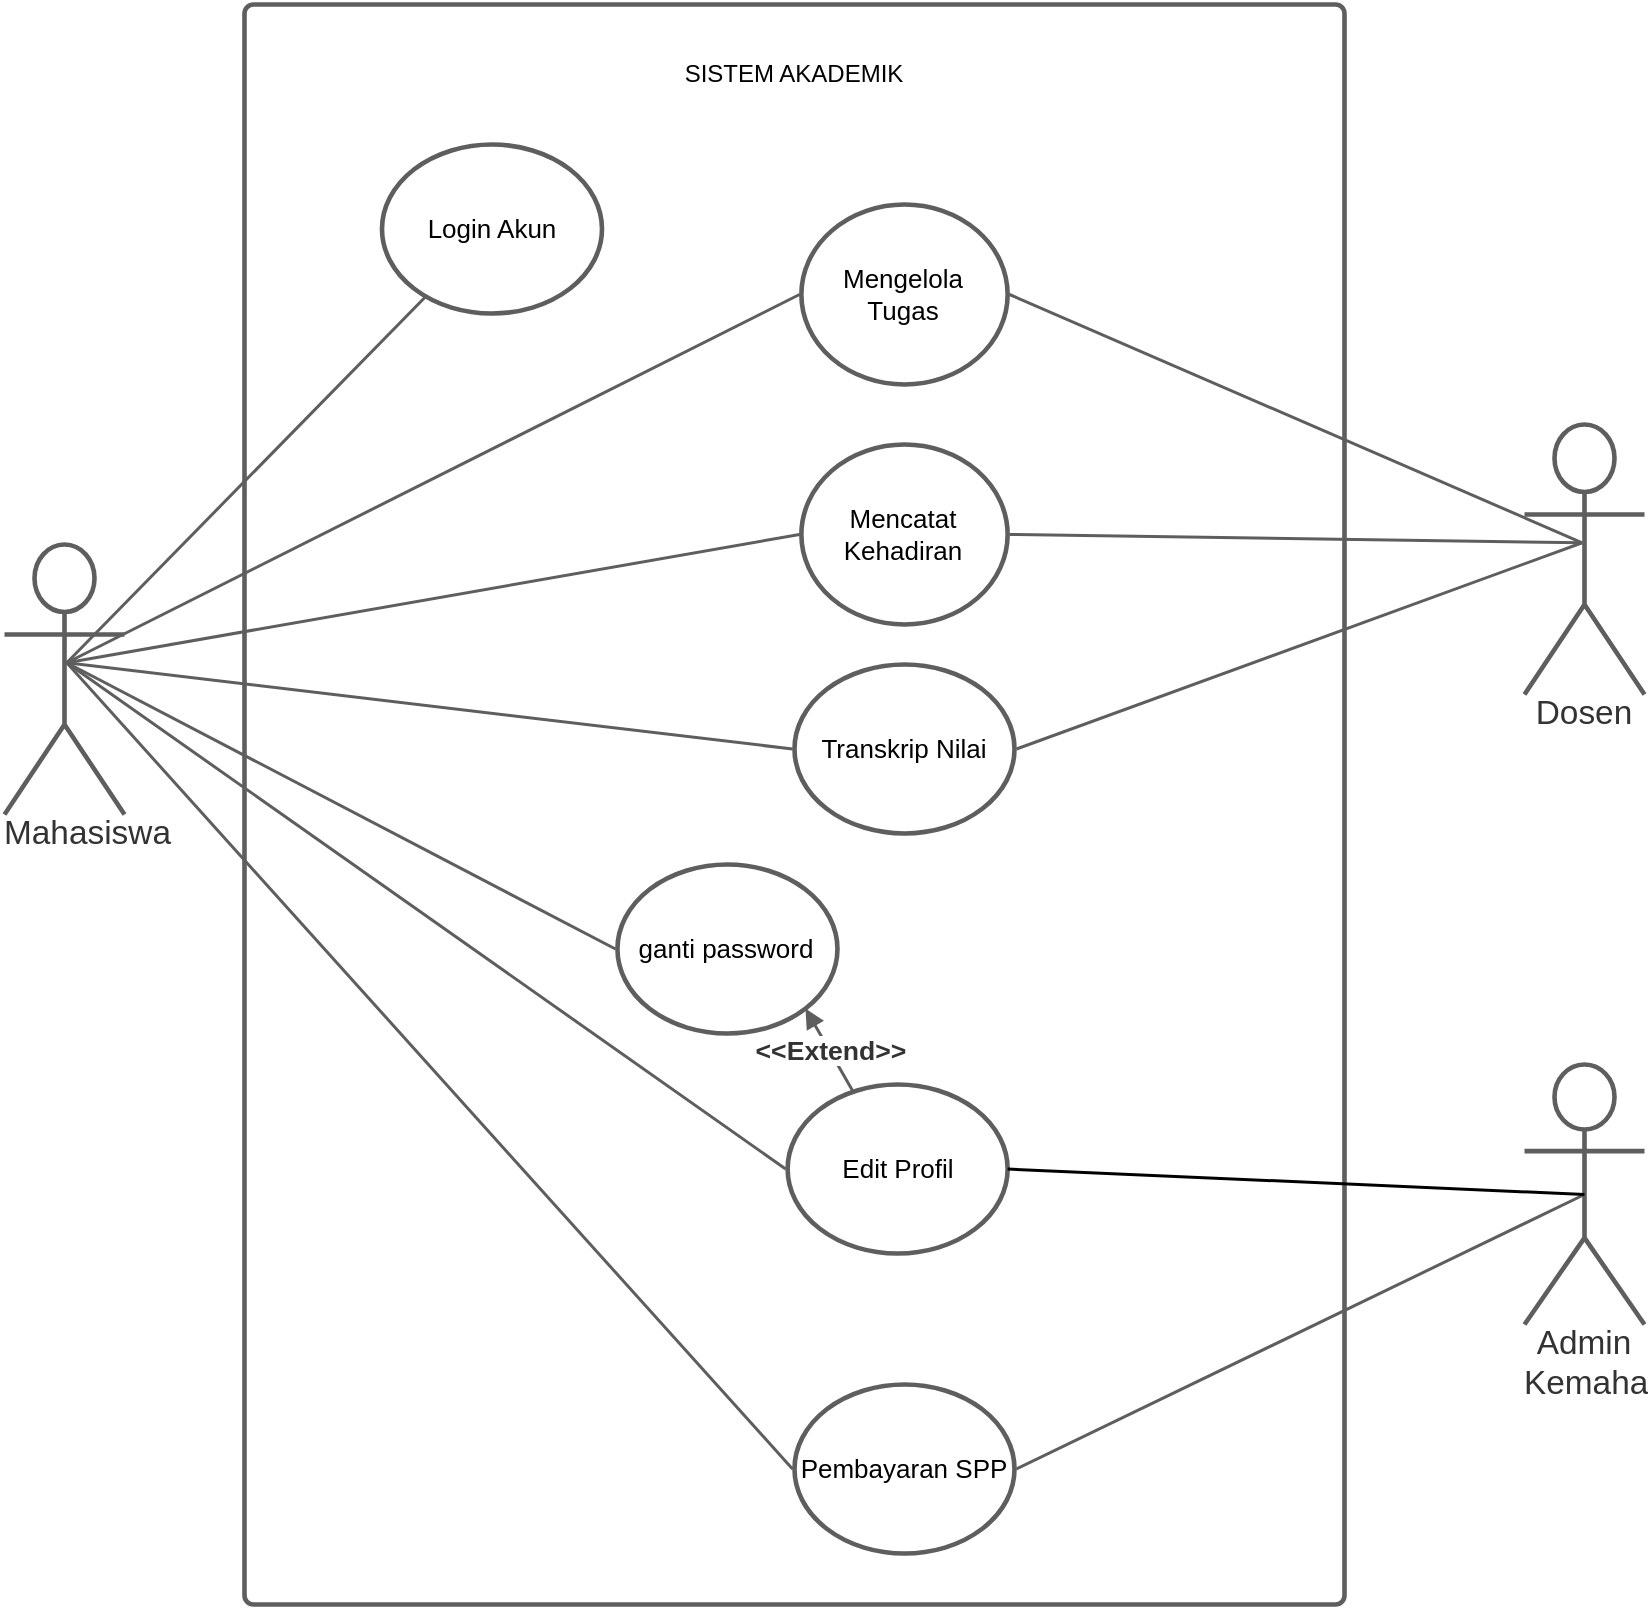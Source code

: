 <mxfile version="15.6.8" type="github" pages="8">
  <diagram id="XlmA86zmoPDfaHWqllxq" name="USE CASE DIAGRAM">
    <mxGraphModel dx="925" dy="437" grid="1" gridSize="10" guides="1" tooltips="1" connect="1" arrows="1" fold="1" page="1" pageScale="1" pageWidth="850" pageHeight="1100" math="0" shadow="0">
      <root>
        <mxCell id="LkaZG4py747y3I-5s54v-0" />
        <mxCell id="LkaZG4py747y3I-5s54v-1" parent="LkaZG4py747y3I-5s54v-0" />
        <UserObject label="" lucidchartObjectId="4yqm_ahR3MDr" id="LkaZG4py747y3I-5s54v-2">
          <mxCell style="html=1;overflow=block;blockSpacing=1;whiteSpace=wrap;container=1;whiteSpace=wrap;fontSize=16.7;fontColor=#333333;spacing=0;strokeColor=#5e5e5e;strokeOpacity=100;fillOpacity=0;rounded=1;absoluteArcSize=1;arcSize=9;fillColor=#000000;strokeWidth=2.3;" parent="LkaZG4py747y3I-5s54v-1" vertex="1">
            <mxGeometry x="140" y="90" width="550" height="800" as="geometry" />
          </mxCell>
        </UserObject>
        <UserObject label="Edit Profil" lucidchartObjectId="dNqm026.Ghfm" id="LkaZG4py747y3I-5s54v-3">
          <mxCell style="html=1;overflow=block;blockSpacing=1;whiteSpace=wrap;ellipse;whiteSpace=wrap;fontSize=13;spacing=3.8;strokeColor=#5e5e5e;strokeOpacity=100;fillOpacity=100;rounded=1;absoluteArcSize=1;arcSize=9;fillColor=#ffffff;strokeWidth=2.3;" parent="LkaZG4py747y3I-5s54v-2" vertex="1">
            <mxGeometry x="271.566" y="540.001" width="110" height="84.507" as="geometry" />
          </mxCell>
        </UserObject>
        <UserObject label="" lucidchartObjectId="ZR7ovvaKgF70" id="LkaZG4py747y3I-5s54v-4">
          <mxCell style="html=1;jettySize=18;whiteSpace=wrap;fontSize=13;strokeColor=#5E5E5E;strokeWidth=1.5;rounded=0;startArrow=block;startFill=1;;endArrow=none;;exitX=1;exitY=1;exitDx=0;exitDy=0;" parent="LkaZG4py747y3I-5s54v-2" source="LkaZG4py747y3I-5s54v-6" target="LkaZG4py747y3I-5s54v-3" edge="1">
            <mxGeometry width="100" height="100" relative="1" as="geometry">
              <Array as="points" />
            </mxGeometry>
          </mxCell>
        </UserObject>
        <mxCell id="LkaZG4py747y3I-5s54v-5" value="&amp;lt;&amp;lt;Extend&amp;gt;&amp;gt;" style="text;html=1;resizable=0;labelBackgroundColor=#ffffff;align=center;verticalAlign=middle;fontStyle=1;fontColor=#333333;;fontSize=13.3;" parent="LkaZG4py747y3I-5s54v-4" vertex="1">
          <mxGeometry relative="1" as="geometry" />
        </mxCell>
        <UserObject label="ganti password" lucidchartObjectId="uP7oKWu6r-YK" id="LkaZG4py747y3I-5s54v-6">
          <mxCell style="html=1;overflow=block;blockSpacing=1;whiteSpace=wrap;ellipse;whiteSpace=wrap;fontSize=13;spacing=3.8;strokeColor=#5e5e5e;strokeOpacity=100;fillOpacity=100;rounded=1;absoluteArcSize=1;arcSize=9;fillColor=#ffffff;strokeWidth=2.3;" parent="LkaZG4py747y3I-5s54v-2" vertex="1">
            <mxGeometry x="186.481" y="430.003" width="110" height="84.507" as="geometry" />
          </mxCell>
        </UserObject>
        <UserObject label="Transkrip Nilai" lucidchartObjectId="NHqmS.zqg0.l" id="LkaZG4py747y3I-5s54v-7">
          <mxCell style="html=1;overflow=block;blockSpacing=1;whiteSpace=wrap;ellipse;whiteSpace=wrap;fontSize=13;spacing=3.8;strokeColor=#5e5e5e;strokeOpacity=100;fillOpacity=100;rounded=1;absoluteArcSize=1;arcSize=9;fillColor=#ffffff;strokeWidth=2.3;" parent="LkaZG4py747y3I-5s54v-2" vertex="1">
            <mxGeometry x="275" y="329.997" width="110" height="84.507" as="geometry" />
          </mxCell>
        </UserObject>
        <UserObject label="Pembayaran SPP" lucidchartObjectId="2Kqm2jQfE.HW" id="LkaZG4py747y3I-5s54v-8">
          <mxCell style="html=1;overflow=block;blockSpacing=1;whiteSpace=wrap;ellipse;whiteSpace=wrap;fontSize=13;spacing=3.8;strokeColor=#5e5e5e;strokeOpacity=100;fillOpacity=100;rounded=1;absoluteArcSize=1;arcSize=9;fillColor=#ffffff;strokeWidth=2.3;" parent="LkaZG4py747y3I-5s54v-2" vertex="1">
            <mxGeometry x="275" y="690.003" width="110" height="84.507" as="geometry" />
          </mxCell>
        </UserObject>
        <UserObject label="Login Akun" lucidchartObjectId="kc7oX~5C2S0e" id="LkaZG4py747y3I-5s54v-9">
          <mxCell style="html=1;overflow=block;blockSpacing=1;whiteSpace=wrap;ellipse;whiteSpace=wrap;fontSize=13;spacing=3.8;strokeColor=#5e5e5e;strokeOpacity=100;fillOpacity=100;rounded=1;absoluteArcSize=1;arcSize=9;fillColor=#ffffff;strokeWidth=2.3;" parent="LkaZG4py747y3I-5s54v-2" vertex="1">
            <mxGeometry x="68.75" y="70.002" width="110" height="84.507" as="geometry" />
          </mxCell>
        </UserObject>
        <UserObject label="Mencatat Kehadiran" lucidchartObjectId="nzqmWbR2zrAX" id="LkaZG4py747y3I-5s54v-10">
          <mxCell style="html=1;overflow=block;blockSpacing=1;whiteSpace=wrap;ellipse;whiteSpace=wrap;fontSize=13;spacing=3.8;strokeColor=#5e5e5e;strokeOpacity=100;fillOpacity=100;rounded=1;absoluteArcSize=1;arcSize=9;fillColor=#ffffff;strokeWidth=2.3;" parent="LkaZG4py747y3I-5s54v-2" vertex="1">
            <mxGeometry x="278.438" y="220" width="103.125" height="90" as="geometry" />
          </mxCell>
        </UserObject>
        <UserObject label="Mengelola Tugas" lucidchartObjectId="gzqmBEY87BQ4" id="LkaZG4py747y3I-5s54v-11">
          <mxCell style="html=1;overflow=block;blockSpacing=1;whiteSpace=wrap;ellipse;whiteSpace=wrap;fontSize=13;spacing=3.8;strokeColor=#5e5e5e;strokeOpacity=100;fillOpacity=100;rounded=1;absoluteArcSize=1;arcSize=9;fillColor=#ffffff;strokeWidth=2.3;" parent="LkaZG4py747y3I-5s54v-2" vertex="1">
            <mxGeometry x="278.438" y="100" width="103.125" height="90" as="geometry" />
          </mxCell>
        </UserObject>
        <mxCell id="LkaZG4py747y3I-5s54v-12" value="SISTEM AKADEMIK" style="text;html=1;strokeColor=none;fillColor=none;align=center;verticalAlign=middle;whiteSpace=wrap;rounded=0;" parent="LkaZG4py747y3I-5s54v-2" vertex="1">
          <mxGeometry x="214.844" y="20" width="120.313" height="30" as="geometry" />
        </mxCell>
        <UserObject label="Mahasiswa" lucidchartObjectId="Jwqmd-3FQhbK" id="LkaZG4py747y3I-5s54v-13">
          <mxCell style="html=1;overflow=block;blockSpacing=1;whiteSpace=wrap;shape=umlActor;labelPosition=center;verticalLabelPosition=bottom;verticalAlign=top;whiteSpace=nowrap;whiteSpace=wrap;fontSize=16.7;fontColor=#333333;spacing=0;strokeColor=#5e5e5e;strokeOpacity=100;rounded=1;absoluteArcSize=1;arcSize=9;strokeWidth=2.3;" parent="LkaZG4py747y3I-5s54v-1" vertex="1">
            <mxGeometry x="20" y="360" width="60" height="135" as="geometry" />
          </mxCell>
        </UserObject>
        <UserObject label="Dosen" lucidchartObjectId="EyqmZ~QgLpZr" id="LkaZG4py747y3I-5s54v-14">
          <mxCell style="html=1;overflow=block;blockSpacing=1;whiteSpace=wrap;shape=umlActor;labelPosition=center;verticalLabelPosition=bottom;verticalAlign=top;whiteSpace=nowrap;whiteSpace=wrap;fontSize=16.7;fontColor=#333333;spacing=0;strokeColor=#5e5e5e;strokeOpacity=100;rounded=1;absoluteArcSize=1;arcSize=9;strokeWidth=2.3;" parent="LkaZG4py747y3I-5s54v-1" vertex="1">
            <mxGeometry x="780" y="300" width="60" height="135" as="geometry" />
          </mxCell>
        </UserObject>
        <UserObject label="" lucidchartObjectId="KBqm2aJAl.7s" id="LkaZG4py747y3I-5s54v-15">
          <mxCell style="html=1;jettySize=18;whiteSpace=wrap;fontSize=13;strokeColor=#5E5E5E;strokeWidth=1.5;rounded=0;startArrow=none;;endArrow=none;;exitX=0.481;exitY=0.438;exitPerimeter=0;entryX=1.009;entryY=0.5;entryPerimeter=0;" parent="LkaZG4py747y3I-5s54v-1" source="LkaZG4py747y3I-5s54v-14" target="LkaZG4py747y3I-5s54v-11" edge="1">
            <mxGeometry width="100" height="100" relative="1" as="geometry">
              <Array as="points" />
            </mxGeometry>
          </mxCell>
        </UserObject>
        <UserObject label="" lucidchartObjectId="3BqmwWqFyiAH" id="LkaZG4py747y3I-5s54v-16">
          <mxCell style="html=1;jettySize=18;whiteSpace=wrap;fontSize=13;strokeColor=#5E5E5E;strokeWidth=1.5;rounded=0;startArrow=none;;endArrow=none;;exitX=0.519;exitY=0.438;exitPerimeter=0;entryX=-0.009;entryY=0.5;entryPerimeter=0;" parent="LkaZG4py747y3I-5s54v-1" source="LkaZG4py747y3I-5s54v-13" target="LkaZG4py747y3I-5s54v-10" edge="1">
            <mxGeometry width="100" height="100" relative="1" as="geometry">
              <Array as="points" />
            </mxGeometry>
          </mxCell>
        </UserObject>
        <UserObject label="" lucidchartObjectId="bCqmCjfR_B15" id="LkaZG4py747y3I-5s54v-17">
          <mxCell style="html=1;jettySize=18;whiteSpace=wrap;fontSize=13;strokeColor=#5E5E5E;strokeWidth=1.5;rounded=0;startArrow=none;;endArrow=none;;exitX=-0.009;exitY=0.5;exitPerimeter=0;entryX=0.519;entryY=0.438;entryPerimeter=0;" parent="LkaZG4py747y3I-5s54v-1" source="LkaZG4py747y3I-5s54v-11" target="LkaZG4py747y3I-5s54v-13" edge="1">
            <mxGeometry width="100" height="100" relative="1" as="geometry">
              <Array as="points" />
            </mxGeometry>
          </mxCell>
        </UserObject>
        <UserObject label="" lucidchartObjectId="DCqmOKdd3pan" id="LkaZG4py747y3I-5s54v-18">
          <mxCell style="html=1;jettySize=18;whiteSpace=wrap;fontSize=13;strokeColor=#5E5E5E;strokeWidth=1.5;rounded=0;startArrow=none;;endArrow=none;;exitX=0.481;exitY=0.438;exitPerimeter=0;entryX=1.009;entryY=0.5;entryPerimeter=0;" parent="LkaZG4py747y3I-5s54v-1" source="LkaZG4py747y3I-5s54v-14" target="LkaZG4py747y3I-5s54v-10" edge="1">
            <mxGeometry width="100" height="100" relative="1" as="geometry">
              <Array as="points" />
            </mxGeometry>
          </mxCell>
        </UserObject>
        <UserObject label="Admin Kemahasiswaan" lucidchartObjectId="PGqmXfOS1Q46" id="LkaZG4py747y3I-5s54v-19">
          <mxCell style="html=1;overflow=block;blockSpacing=1;whiteSpace=wrap;shape=umlActor;labelPosition=center;verticalLabelPosition=bottom;verticalAlign=top;whiteSpace=nowrap;whiteSpace=wrap;fontSize=16.7;fontColor=#333333;spacing=0;strokeColor=#5e5e5e;strokeOpacity=100;rounded=1;absoluteArcSize=1;arcSize=9;strokeWidth=2.3;" parent="LkaZG4py747y3I-5s54v-1" vertex="1">
            <mxGeometry x="780" y="620" width="60" height="130" as="geometry" />
          </mxCell>
        </UserObject>
        <UserObject label="" lucidchartObjectId="uIqmREO0ZBpy" id="LkaZG4py747y3I-5s54v-20">
          <mxCell style="html=1;jettySize=18;whiteSpace=wrap;fontSize=13;strokeColor=#5E5E5E;strokeWidth=1.5;rounded=0;startArrow=none;;endArrow=none;;exitX=0.519;exitY=0.438;exitPerimeter=0;entryX=-0.009;entryY=0.5;entryPerimeter=0;" parent="LkaZG4py747y3I-5s54v-1" source="LkaZG4py747y3I-5s54v-13" target="LkaZG4py747y3I-5s54v-7" edge="1">
            <mxGeometry width="100" height="100" relative="1" as="geometry" />
          </mxCell>
        </UserObject>
        <UserObject label="" lucidchartObjectId="zHqmMCfnqTFo" id="LkaZG4py747y3I-5s54v-21">
          <mxCell style="html=1;jettySize=18;whiteSpace=wrap;fontSize=13;strokeColor=#5E5E5E;strokeWidth=1.5;rounded=0;startArrow=none;;endArrow=none;;exitX=0.481;exitY=0.438;exitPerimeter=0;entryX=1.009;entryY=0.5;entryPerimeter=0;" parent="LkaZG4py747y3I-5s54v-1" source="LkaZG4py747y3I-5s54v-14" target="LkaZG4py747y3I-5s54v-7" edge="1">
            <mxGeometry width="100" height="100" relative="1" as="geometry">
              <Array as="points" />
            </mxGeometry>
          </mxCell>
        </UserObject>
        <UserObject label="" lucidchartObjectId="9KqmUsgFsjPu" id="LkaZG4py747y3I-5s54v-22">
          <mxCell style="html=1;jettySize=18;whiteSpace=wrap;fontSize=13;strokeColor=#5E5E5E;strokeWidth=1.5;rounded=0;startArrow=none;;endArrow=none;;exitX=0.519;exitY=0.438;exitPerimeter=0;entryX=-0.009;entryY=0.5;entryPerimeter=0;" parent="LkaZG4py747y3I-5s54v-1" source="LkaZG4py747y3I-5s54v-13" target="LkaZG4py747y3I-5s54v-8" edge="1">
            <mxGeometry width="100" height="100" relative="1" as="geometry">
              <Array as="points" />
            </mxGeometry>
          </mxCell>
        </UserObject>
        <UserObject label="" lucidchartObjectId="JLqm2BxuVCun" id="LkaZG4py747y3I-5s54v-23">
          <mxCell style="html=1;jettySize=18;whiteSpace=wrap;fontSize=13;strokeColor=#5E5E5E;strokeWidth=1.5;rounded=0;startArrow=none;;endArrow=none;;exitX=0.5;exitY=0.5;exitPerimeter=0;entryX=1.009;entryY=0.5;entryPerimeter=0;exitDx=0;exitDy=0;" parent="LkaZG4py747y3I-5s54v-1" source="LkaZG4py747y3I-5s54v-19" target="LkaZG4py747y3I-5s54v-8" edge="1">
            <mxGeometry width="100" height="100" relative="1" as="geometry">
              <Array as="points" />
            </mxGeometry>
          </mxCell>
        </UserObject>
        <UserObject label="" lucidchartObjectId="EMqmoiB~975-" id="LkaZG4py747y3I-5s54v-24">
          <mxCell style="html=1;jettySize=18;whiteSpace=wrap;fontSize=13;strokeColor=#5E5E5E;strokeWidth=1.5;rounded=0;startArrow=none;;endArrow=none;;exitX=0.519;exitY=0.438;exitPerimeter=0;" parent="LkaZG4py747y3I-5s54v-1" source="LkaZG4py747y3I-5s54v-13" target="LkaZG4py747y3I-5s54v-9" edge="1">
            <mxGeometry width="100" height="100" relative="1" as="geometry">
              <Array as="points" />
            </mxGeometry>
          </mxCell>
        </UserObject>
        <UserObject label="" lucidchartObjectId="mNqm-tzRX-ra" id="LkaZG4py747y3I-5s54v-25">
          <mxCell style="html=1;jettySize=18;whiteSpace=wrap;fontSize=13;strokeColor=#5E5E5E;strokeWidth=1.5;rounded=0;startArrow=none;;endArrow=none;;exitX=0.519;exitY=0.438;exitPerimeter=0;entryX=-0.009;entryY=0.5;entryPerimeter=0;" parent="LkaZG4py747y3I-5s54v-1" source="LkaZG4py747y3I-5s54v-13" target="LkaZG4py747y3I-5s54v-3" edge="1">
            <mxGeometry width="100" height="100" relative="1" as="geometry">
              <Array as="points" />
            </mxGeometry>
          </mxCell>
        </UserObject>
        <UserObject label="" lucidchartObjectId="217ob_7bHd.~" id="LkaZG4py747y3I-5s54v-26">
          <mxCell style="html=1;jettySize=18;whiteSpace=wrap;fontSize=13;strokeColor=#5E5E5E;strokeWidth=1.5;rounded=0;startArrow=none;;endArrow=none;;exitX=-0.009;exitY=0.5;exitPerimeter=0;entryX=0.519;entryY=0.438;entryPerimeter=0;" parent="LkaZG4py747y3I-5s54v-1" source="LkaZG4py747y3I-5s54v-6" target="LkaZG4py747y3I-5s54v-13" edge="1">
            <mxGeometry width="100" height="100" relative="1" as="geometry">
              <Array as="points" />
            </mxGeometry>
          </mxCell>
        </UserObject>
        <mxCell id="LkaZG4py747y3I-5s54v-27" style="rounded=0;orthogonalLoop=1;jettySize=auto;html=1;exitX=1;exitY=0.5;exitDx=0;exitDy=0;endArrow=none;endFill=0;strokeWidth=1.5;entryX=0.5;entryY=0.5;entryDx=0;entryDy=0;entryPerimeter=0;" parent="LkaZG4py747y3I-5s54v-1" source="LkaZG4py747y3I-5s54v-3" target="LkaZG4py747y3I-5s54v-19" edge="1">
          <mxGeometry relative="1" as="geometry">
            <mxPoint x="910" y="690" as="targetPoint" />
          </mxGeometry>
        </mxCell>
      </root>
    </mxGraphModel>
  </diagram>
  <diagram id="fatvrTFAMjXJUbtva_oi" name="DFD LV0">
    <mxGraphModel dx="3263" dy="2091" grid="1" gridSize="10" guides="1" tooltips="1" connect="1" arrows="1" fold="1" page="1" pageScale="1" pageWidth="1169" pageHeight="827" math="0" shadow="0">
      <root>
        <mxCell id="0" />
        <mxCell id="1" parent="0" />
        <UserObject label="&lt;div align=&quot;left&quot;&gt;&lt;ul style=&quot;margin: 0px ; padding-left: 10px ; list-style-position: inside ; list-style-type: disc&quot;&gt;&lt;li style=&quot;color: rgb(51 , 51 , 51) ; font-size: 16.7px&quot;&gt;&lt;span style=&quot;margin-left: 0px ; margin-top: -2px&quot;&gt;&lt;span style=&quot;font-size: 16.7px ; color: #333333&quot;&gt;Memberikan nilai matakuliah&lt;/span&gt;&lt;/span&gt;&lt;/li&gt;&lt;/ul&gt;&lt;/div&gt;" lucidchartObjectId="F67oODxl.qpm" id="tghJi6o-llPgayYjcR82-1">
          <mxCell style="html=1;overflow=block;blockSpacing=1;whiteSpace=wrap;strokeColor=none;fillColor=none;whiteSpace=wrap;fontSize=13;spacing=0;strokeWidth=1.5;align=left;" parent="1" vertex="1">
            <mxGeometry x="-1125" y="-1153" width="234" height="38" as="geometry" />
          </mxCell>
        </UserObject>
        <UserObject label="&lt;ul style=&quot;margin: 0px; padding-left: 10px;list-style-position: inside; list-style-type:disc&quot;&gt;&lt;li style=&quot;text-align:left;color:#333333;font-size:16.7px;&quot;&gt;&lt;span style=&quot;margin-left: 0px;margin-top: -2px;&quot;&gt;&lt;span style=&quot;font-size:16.7px;color:#333333;&quot;&gt;Laporan transkrip nilai&lt;/span&gt;&lt;/span&gt;&lt;/li&gt;&lt;/ul&gt;" lucidchartObjectId="B47oVm5WyCeO" id="tghJi6o-llPgayYjcR82-2">
          <mxCell style="html=1;overflow=block;blockSpacing=1;whiteSpace=wrap;strokeColor=none;fillColor=none;whiteSpace=wrap;fontSize=13;spacing=0;strokeWidth=1.5;" parent="1" vertex="1">
            <mxGeometry x="-1635" y="-860" width="195" height="45" as="geometry" />
          </mxCell>
        </UserObject>
        <UserObject label="&lt;ul style=&quot;margin: 0px; padding-left: 10px;list-style-position: inside; list-style-type:disc&quot;&gt;&lt;li style=&quot;text-align:left;color:#333333;font-size:16.7px;&quot;&gt;&lt;span style=&quot;margin-left: 0px;margin-top: -2px;&quot;&gt;&lt;span style=&quot;font-size:16.7px;color:#333333;&quot;&gt;Mengedit profile&lt;/span&gt;&lt;/span&gt;&lt;/li&gt;&lt;/ul&gt;" lucidchartObjectId="_17ol65jn~Y_" id="tghJi6o-llPgayYjcR82-3">
          <mxCell style="html=1;overflow=block;blockSpacing=1;whiteSpace=wrap;strokeColor=none;fillColor=none;whiteSpace=wrap;fontSize=13;spacing=0;strokeWidth=1.5;" parent="1" vertex="1">
            <mxGeometry x="-1860" y="-1190" width="180" height="45" as="geometry" />
          </mxCell>
        </UserObject>
        <UserObject label="&lt;div align=&quot;center&quot;&gt;&lt;ul style=&quot;margin: 0px ; padding-left: 10px ; list-style-position: inside ; list-style-type: disc&quot;&gt;&lt;li style=&quot;color: rgb(51 , 51 , 51) ; font-size: 16.7px&quot;&gt;&lt;span style=&quot;margin-left: 0px ; margin-top: -2px&quot;&gt;&lt;span style=&quot;font-size: 16.7px ; color: #333333&quot;&gt;Melakukan presensi&lt;/span&gt;&lt;/span&gt;&lt;/li&gt;&lt;/ul&gt;&lt;/div&gt;" lucidchartObjectId="SY7oy2S6Q8mR" id="tghJi6o-llPgayYjcR82-4">
          <mxCell style="html=1;overflow=block;blockSpacing=1;whiteSpace=wrap;strokeColor=none;fillColor=none;whiteSpace=wrap;fontSize=13;spacing=0;strokeWidth=1.5;align=center;" parent="1" vertex="1">
            <mxGeometry x="-1751" y="-1313" width="105" height="45" as="geometry" />
          </mxCell>
        </UserObject>
        <UserObject label="&lt;ul style=&quot;margin: 0px; padding-left: 10px;list-style-position: inside; list-style-type:disc&quot;&gt;&lt;li style=&quot;text-align:left;color:#333333;font-size:16.7px;&quot;&gt;&lt;span style=&quot;margin-left: 0px;margin-top: -2px;&quot;&gt;&lt;span style=&quot;font-size:16.7px;color:#333333;&quot;&gt;Membuka presensi&lt;/span&gt;&lt;/span&gt;&lt;/li&gt;&lt;li style=&quot;text-align:left;color:#333333;font-size:16.7px;&quot;&gt;&lt;span style=&quot;margin-left: 0px;margin-top: -2px;&quot;&gt;&lt;span style=&quot;font-size:16.7px;color:#333333;&quot;&gt;Mengedit presensi&lt;/span&gt;&lt;/span&gt;&lt;/li&gt;&lt;/ul&gt;" lucidchartObjectId="OX7o_uqyM1DQ" id="tghJi6o-llPgayYjcR82-5">
          <mxCell style="html=1;overflow=block;blockSpacing=1;whiteSpace=wrap;strokeColor=none;fillColor=none;whiteSpace=wrap;fontSize=13;spacing=0;strokeWidth=1.5;" parent="1" vertex="1">
            <mxGeometry x="-1560" y="-1460" width="180" height="45" as="geometry" />
          </mxCell>
        </UserObject>
        <UserObject label="&lt;div align=&quot;center&quot;&gt;&lt;ul style=&quot;margin: 0px ; padding-left: 10px ; list-style-position: inside ; list-style-type: disc&quot;&gt;&lt;li style=&quot;color: rgb(51 , 51 , 51) ; font-size: 16.7px&quot;&gt;&lt;span style=&quot;margin-left: 0px ; margin-top: -2px&quot;&gt;&lt;span style=&quot;font-size: 16.7px ; color: #333333&quot;&gt;Menilai tugas&lt;/span&gt;&lt;/span&gt;&lt;/li&gt;&lt;/ul&gt;&lt;/div&gt;" lucidchartObjectId="ZW7ogJcyRJPz" id="tghJi6o-llPgayYjcR82-6">
          <mxCell style="html=1;overflow=block;blockSpacing=1;whiteSpace=wrap;strokeColor=none;fillColor=none;whiteSpace=wrap;fontSize=13;spacing=0;strokeWidth=1.5;align=center;" parent="1" vertex="1">
            <mxGeometry x="-1281" y="-1340" width="90" height="45" as="geometry" />
          </mxCell>
        </UserObject>
        <UserObject label="&lt;ul style=&quot;margin: 0px; padding-left: 10px;list-style-position: inside; list-style-type:disc&quot;&gt;&lt;li style=&quot;text-align:left;color:#333333;font-size:16.7px;&quot;&gt;&lt;span style=&quot;margin-left: 0px;margin-top: -2px;&quot;&gt;&lt;span style=&quot;font-size:16.7px;color:#333333;&quot;&gt;Menerima nilai tugas&lt;/span&gt;&lt;/span&gt;&lt;/li&gt;&lt;li style=&quot;text-align:left;color:#333333;font-size:16.7px;&quot;&gt;&lt;span style=&quot;margin-left: 0px;margin-top: -2px;&quot;&gt;&lt;span style=&quot;font-size:16.7px;color:#333333;&quot;&gt;Menerima tugas&lt;/span&gt;&lt;/span&gt;&lt;/li&gt;&lt;/ul&gt;" lucidchartObjectId="ZW7oOzYWZf9j" id="tghJi6o-llPgayYjcR82-7">
          <mxCell style="html=1;overflow=block;blockSpacing=1;whiteSpace=wrap;strokeColor=none;fillColor=none;whiteSpace=wrap;fontSize=13;spacing=0;strokeWidth=1.5;" parent="1" vertex="1">
            <mxGeometry x="-1545" y="-1115" width="180" height="45" as="geometry" />
          </mxCell>
        </UserObject>
        <UserObject label="&lt;ul style=&quot;margin: 0px; padding-left: 10px;list-style-position: inside; list-style-type:disc&quot;&gt;&lt;li style=&quot;text-align:left;color:#333333;font-size:16.7px;&quot;&gt;&lt;span style=&quot;margin-left: 0px;margin-top: -2px;&quot;&gt;&lt;span style=&quot;font-size:16.7px;color:#333333;&quot;&gt;Mengumpulkan tugas&lt;/span&gt;&lt;/span&gt;&lt;/li&gt;&lt;/ul&gt;" lucidchartObjectId="ZW7ogd~jAGgq" id="tghJi6o-llPgayYjcR82-8">
          <mxCell style="html=1;overflow=block;blockSpacing=1;whiteSpace=wrap;strokeColor=none;fillColor=none;whiteSpace=wrap;fontSize=13;spacing=0;strokeWidth=1.5;" parent="1" vertex="1">
            <mxGeometry x="-1545" y="-1220" width="180" height="45" as="geometry" />
          </mxCell>
        </UserObject>
        <UserObject label="&lt;div align=&quot;left&quot;&gt;&lt;ul style=&quot;margin: 0px ; padding-left: 10px ; list-style-position: inside ; list-style-type: disc&quot;&gt;&lt;li style=&quot;color: rgb(51 , 51 , 51) ; font-size: 16.7px&quot;&gt;&lt;span style=&quot;margin-left: 0px ; margin-top: -2px&quot;&gt;&lt;span style=&quot;font-size: 16.7px ; color: #333333&quot;&gt;Memberikan tugas&lt;/span&gt;&lt;/span&gt;&lt;/li&gt;&lt;li style=&quot;color: rgb(51 , 51 , 51) ; font-size: 16.7px&quot;&gt;&lt;span style=&quot;margin-left: 0px ; margin-top: -2px&quot;&gt;&lt;span style=&quot;font-size: 16.7px ; color: #333333&quot;&gt;Memberikan nilai tugas&lt;/span&gt;&lt;/span&gt;&lt;/li&gt;&lt;/ul&gt;&lt;/div&gt;" lucidchartObjectId="ZW7oNXXfT4RZ" id="tghJi6o-llPgayYjcR82-9">
          <mxCell style="html=1;overflow=block;blockSpacing=1;whiteSpace=wrap;strokeColor=none;fillColor=none;whiteSpace=wrap;fontSize=13;spacing=0;strokeWidth=1.5;align=left;" parent="1" vertex="1">
            <mxGeometry x="-1545" y="-1323" width="204" height="45" as="geometry" />
          </mxCell>
        </UserObject>
        <UserObject label="Mengelola Tugas" lucidchartObjectId="ZW7owx4TDlL4" id="tghJi6o-llPgayYjcR82-10">
          <mxCell style="html=1;overflow=block;blockSpacing=1;whiteSpace=wrap;ellipse;whiteSpace=wrap;fontSize=16.7;fontColor=#333333;spacing=0;strokeColor=#5e5e5e;strokeOpacity=100;rounded=1;absoluteArcSize=1;arcSize=9;strokeWidth=2.3;" parent="1" vertex="1">
            <mxGeometry x="-1380" y="-1220" width="135" height="135" as="geometry" />
          </mxCell>
        </UserObject>
        <mxCell id="H6pVCJNjKWXywIvom-xI-4" style="edgeStyle=orthogonalEdgeStyle;rounded=0;orthogonalLoop=1;jettySize=auto;html=1;exitX=0;exitY=0.75;exitDx=0;exitDy=0;entryX=1;entryY=0.5;entryDx=0;entryDy=0;" parent="1" source="tghJi6o-llPgayYjcR82-11" target="tghJi6o-llPgayYjcR82-38" edge="1">
          <mxGeometry relative="1" as="geometry" />
        </mxCell>
        <mxCell id="H6pVCJNjKWXywIvom-xI-7" style="edgeStyle=orthogonalEdgeStyle;rounded=0;orthogonalLoop=1;jettySize=auto;html=1;exitX=0.25;exitY=1;exitDx=0;exitDy=0;entryX=0.5;entryY=0;entryDx=0;entryDy=0;" parent="1" source="tghJi6o-llPgayYjcR82-11" target="H6pVCJNjKWXywIvom-xI-5" edge="1">
          <mxGeometry relative="1" as="geometry" />
        </mxCell>
        <UserObject label="Mahasiswa" lucidchartObjectId="ZW7ooDRBCHhA" id="tghJi6o-llPgayYjcR82-11">
          <mxCell style="html=1;overflow=block;blockSpacing=1;whiteSpace=wrap;;whiteSpace=wrap;fontSize=16.7;fontColor=#333333;spacing=0;strokeColor=#5e5e5e;strokeOpacity=100;rounded=1;absoluteArcSize=1;arcSize=9;strokeWidth=2.3;" parent="1" vertex="1">
            <mxGeometry x="-1710" y="-1205" width="135" height="105" as="geometry" />
          </mxCell>
        </UserObject>
        <UserObject label="Dosen" lucidchartObjectId="ZW7opd.OD0ao" id="tghJi6o-llPgayYjcR82-12">
          <mxCell style="html=1;overflow=block;blockSpacing=1;whiteSpace=wrap;;whiteSpace=wrap;fontSize=16.7;fontColor=#333333;spacing=0;strokeColor=#5e5e5e;strokeOpacity=100;rounded=1;absoluteArcSize=1;arcSize=9;strokeWidth=2.3;" parent="1" vertex="1">
            <mxGeometry x="-1380" y="-1460" width="135" height="105" as="geometry" />
          </mxCell>
        </UserObject>
        <UserObject label="" lucidchartObjectId="ZW7oj.yVMEG7" id="tghJi6o-llPgayYjcR82-13">
          <mxCell style="html=1;jettySize=18;whiteSpace=wrap;overflow=block;blockSpacing=1;fontSize=13;strokeColor=#5E5E5E;strokeWidth=1.5;rounded=1;arcSize=12;edgeStyle=orthogonalEdgeStyle;startArrow=none;;endArrow=block;endFill=1;;exitX=1.008;exitY=0.267;exitPerimeter=0;entryX=0.025;entryY=0.319;entryPerimeter=0;" parent="1" source="tghJi6o-llPgayYjcR82-11" target="tghJi6o-llPgayYjcR82-10" edge="1">
            <mxGeometry width="100" height="100" relative="1" as="geometry">
              <Array as="points" />
            </mxGeometry>
          </mxCell>
        </UserObject>
        <UserObject label="" lucidchartObjectId="ZW7o~ReY5d_5" id="tghJi6o-llPgayYjcR82-14">
          <mxCell style="html=1;jettySize=18;whiteSpace=wrap;overflow=block;blockSpacing=1;fontSize=13;strokeColor=#5E5E5E;strokeWidth=1.5;rounded=1;arcSize=12;edgeStyle=orthogonalEdgeStyle;startArrow=none;;endArrow=block;endFill=1;;exitX=0.022;exitY=0.672;exitPerimeter=0;entryX=1.008;entryY=0.721;entryPerimeter=0;" parent="1" source="tghJi6o-llPgayYjcR82-10" target="tghJi6o-llPgayYjcR82-11" edge="1">
            <mxGeometry width="100" height="100" relative="1" as="geometry">
              <Array as="points" />
            </mxGeometry>
          </mxCell>
        </UserObject>
        <UserObject label="" lucidchartObjectId="ZW7o93ScQhaq" id="tghJi6o-llPgayYjcR82-15">
          <mxCell style="html=1;jettySize=18;whiteSpace=wrap;overflow=block;blockSpacing=1;fontSize=13;strokeColor=#5E5E5E;strokeWidth=1.5;rounded=1;arcSize=12;edgeStyle=orthogonalEdgeStyle;startArrow=none;;endArrow=block;endFill=1;;exitX=0.267;exitY=1.011;exitPerimeter=0;entryX=0.267;entryY=0.048;entryPerimeter=0;" parent="1" source="tghJi6o-llPgayYjcR82-12" target="tghJi6o-llPgayYjcR82-10" edge="1">
            <mxGeometry width="100" height="100" relative="1" as="geometry">
              <Array as="points" />
            </mxGeometry>
          </mxCell>
        </UserObject>
        <UserObject label="" lucidchartObjectId="ZW7oOHp0A0Dw" id="tghJi6o-llPgayYjcR82-16">
          <mxCell style="html=1;jettySize=18;whiteSpace=wrap;overflow=block;blockSpacing=1;fontSize=13;strokeColor=#5E5E5E;strokeWidth=1.5;rounded=1;arcSize=12;edgeStyle=orthogonalEdgeStyle;startArrow=none;;endArrow=block;endFill=1;;exitX=0.692;exitY=0.029;exitPerimeter=0;entryX=0.692;entryY=1.011;entryPerimeter=0;" parent="1" source="tghJi6o-llPgayYjcR82-10" target="tghJi6o-llPgayYjcR82-12" edge="1">
            <mxGeometry width="100" height="100" relative="1" as="geometry">
              <Array as="points" />
            </mxGeometry>
          </mxCell>
        </UserObject>
        <UserObject label="dbTugas" lucidchartObjectId="ZW7oFcs1QSjB" id="tghJi6o-llPgayYjcR82-17">
          <mxCell style="html=1;overflow=block;blockSpacing=1;whiteSpace=wrap;shape=partialRectangle;right=0;left=0;whiteSpace=wrap;fontSize=16.7;fontColor=#333333;spacing=0;strokeColor=#5e5e5e;strokeOpacity=100;rounded=1;absoluteArcSize=1;arcSize=9;strokeWidth=2.3;" parent="1" vertex="1">
            <mxGeometry x="-1387" y="-1016" width="150" height="75" as="geometry" />
          </mxCell>
        </UserObject>
        <UserObject label="" lucidchartObjectId="ZW7oEJ57oPve" id="tghJi6o-llPgayYjcR82-18">
          <mxCell style="html=1;jettySize=18;whiteSpace=wrap;overflow=block;blockSpacing=1;fontSize=13;strokeColor=#5E5E5E;strokeWidth=1.5;rounded=1;arcSize=12;edgeStyle=orthogonalEdgeStyle;startArrow=block;startFill=1;;endArrow=block;endFill=1;;exitX=0.5;exitY=1.008;exitPerimeter=0;entryX=0.5;entryY=-0.015;entryPerimeter=0;" parent="1" source="tghJi6o-llPgayYjcR82-10" target="tghJi6o-llPgayYjcR82-17" edge="1">
            <mxGeometry width="100" height="100" relative="1" as="geometry">
              <Array as="points" />
            </mxGeometry>
          </mxCell>
        </UserObject>
        <mxCell id="tghJi6o-llPgayYjcR82-19" value="Tugas" style="text;html=1;resizable=0;labelBackgroundColor=#ffffff;align=center;verticalAlign=middle;fontStyle=1;fontColor=#333333;;fontSize=13.3;" parent="tghJi6o-llPgayYjcR82-18" vertex="1">
          <mxGeometry x="-0.422" relative="1" as="geometry" />
        </mxCell>
        <UserObject label="Mencatat kehadiran" lucidchartObjectId="ZW7oflszUTOf" id="tghJi6o-llPgayYjcR82-20">
          <mxCell style="html=1;overflow=block;blockSpacing=1;whiteSpace=wrap;ellipse;whiteSpace=wrap;fontSize=16.7;fontColor=#333333;spacing=0;strokeColor=#5e5e5e;strokeOpacity=100;rounded=1;absoluteArcSize=1;arcSize=9;strokeWidth=2.3;" parent="1" vertex="1">
            <mxGeometry x="-1710" y="-1475" width="135" height="135" as="geometry" />
          </mxCell>
        </UserObject>
        <UserObject label="" lucidchartObjectId="ZW7oFqssQghP" id="tghJi6o-llPgayYjcR82-21">
          <mxCell style="html=1;jettySize=18;whiteSpace=wrap;fontSize=13;strokeColor=#5E5E5E;strokeWidth=1.5;rounded=1;arcSize=12;edgeStyle=orthogonalEdgeStyle;startArrow=none;;endArrow=block;endFill=1;;exitX=-0.008;exitY=0.5;exitPerimeter=0;entryX=1.008;entryY=0.5;entryPerimeter=0;" parent="1" source="tghJi6o-llPgayYjcR82-12" target="tghJi6o-llPgayYjcR82-20" edge="1">
            <mxGeometry width="100" height="100" relative="1" as="geometry">
              <Array as="points" />
            </mxGeometry>
          </mxCell>
        </UserObject>
        <UserObject label="" lucidchartObjectId="RY7odli1I-~l" id="tghJi6o-llPgayYjcR82-22">
          <mxCell style="html=1;jettySize=18;whiteSpace=wrap;fontSize=13;strokeColor=#5E5E5E;strokeWidth=1.5;rounded=1;arcSize=12;edgeStyle=orthogonalEdgeStyle;startArrow=none;;endArrow=block;endFill=1;;exitX=0.5;exitY=-0.011;exitPerimeter=0;entryX=0.5;entryY=1.008;entryPerimeter=0;" parent="1" source="tghJi6o-llPgayYjcR82-11" target="tghJi6o-llPgayYjcR82-20" edge="1">
            <mxGeometry width="100" height="100" relative="1" as="geometry">
              <Array as="points" />
            </mxGeometry>
          </mxCell>
        </UserObject>
        <UserObject label="dbPresensi" lucidchartObjectId="C07oB_2d0Hz3" id="tghJi6o-llPgayYjcR82-23">
          <mxCell style="html=1;overflow=block;blockSpacing=1;whiteSpace=wrap;shape=partialRectangle;right=0;left=0;whiteSpace=wrap;fontSize=16.7;fontColor=#333333;spacing=0;strokeColor=#5e5e5e;strokeOpacity=100;rounded=1;absoluteArcSize=1;arcSize=9;strokeWidth=2.3;" parent="1" vertex="1">
            <mxGeometry x="-1717" y="-1610" width="150" height="75" as="geometry" />
          </mxCell>
        </UserObject>
        <UserObject label="" lucidchartObjectId="S07oSoPJRHyk" id="tghJi6o-llPgayYjcR82-24">
          <mxCell style="html=1;jettySize=18;whiteSpace=wrap;fontSize=13;strokeColor=#5E5E5E;strokeWidth=1.5;rounded=1;arcSize=12;edgeStyle=orthogonalEdgeStyle;startArrow=block;startFill=1;;endArrow=block;endFill=1;;exitX=0.5;exitY=-0.008;exitPerimeter=0;entryX=0.5;entryY=1.015;entryPerimeter=0;" parent="1" source="tghJi6o-llPgayYjcR82-20" target="tghJi6o-llPgayYjcR82-23" edge="1">
            <mxGeometry width="100" height="100" relative="1" as="geometry">
              <Array as="points" />
            </mxGeometry>
          </mxCell>
        </UserObject>
        <mxCell id="tghJi6o-llPgayYjcR82-25" value="Presensi" style="text;html=1;resizable=0;labelBackgroundColor=#ffffff;align=center;verticalAlign=middle;fontStyle=1;fontColor=#333333;;fontSize=13.3;" parent="tghJi6o-llPgayYjcR82-24" vertex="1">
          <mxGeometry relative="1" as="geometry" />
        </mxCell>
        <UserObject label="Edit Profile" lucidchartObjectId="u17oh7h-dZiP" id="tghJi6o-llPgayYjcR82-26">
          <mxCell style="html=1;overflow=block;blockSpacing=1;whiteSpace=wrap;ellipse;whiteSpace=wrap;fontSize=16.7;fontColor=#333333;spacing=0;strokeColor=#5e5e5e;strokeOpacity=100;rounded=1;absoluteArcSize=1;arcSize=9;strokeWidth=2.3;" parent="1" vertex="1">
            <mxGeometry x="-2010" y="-1220" width="135" height="135" as="geometry" />
          </mxCell>
        </UserObject>
        <UserObject label="" lucidchartObjectId="H17oLmeqpAmC" id="tghJi6o-llPgayYjcR82-27">
          <mxCell style="html=1;jettySize=18;whiteSpace=wrap;fontSize=13;strokeColor=#5E5E5E;strokeWidth=1.5;rounded=1;arcSize=12;edgeStyle=orthogonalEdgeStyle;startArrow=none;;endArrow=block;endFill=1;;exitX=-0.008;exitY=0.5;exitPerimeter=0;entryX=1.008;entryY=0.5;entryPerimeter=0;" parent="1" source="tghJi6o-llPgayYjcR82-11" target="tghJi6o-llPgayYjcR82-26" edge="1">
            <mxGeometry width="100" height="100" relative="1" as="geometry">
              <Array as="points" />
            </mxGeometry>
          </mxCell>
        </UserObject>
        <UserObject label="dbProfile" lucidchartObjectId="w27o8zYO7qZE" id="tghJi6o-llPgayYjcR82-28">
          <mxCell style="html=1;overflow=block;blockSpacing=1;whiteSpace=wrap;shape=partialRectangle;right=0;left=0;whiteSpace=wrap;fontSize=16.7;fontColor=#333333;spacing=0;strokeColor=#5e5e5e;strokeOpacity=100;rounded=1;absoluteArcSize=1;arcSize=9;strokeWidth=2.3;" parent="1" vertex="1">
            <mxGeometry x="-2017" y="-1377" width="150" height="75" as="geometry" />
          </mxCell>
        </UserObject>
        <UserObject label="" lucidchartObjectId="y27oqnJ_1~mR" id="tghJi6o-llPgayYjcR82-29">
          <mxCell style="html=1;jettySize=18;whiteSpace=wrap;fontSize=13;strokeColor=#5E5E5E;strokeWidth=1.5;rounded=1;arcSize=12;edgeStyle=orthogonalEdgeStyle;startArrow=block;startFill=1;;endArrow=block;endFill=1;;exitX=0.5;exitY=-0.008;exitPerimeter=0;entryX=0.5;entryY=1.015;entryPerimeter=0;" parent="1" source="tghJi6o-llPgayYjcR82-26" target="tghJi6o-llPgayYjcR82-28" edge="1">
            <mxGeometry width="100" height="100" relative="1" as="geometry">
              <Array as="points" />
            </mxGeometry>
          </mxCell>
        </UserObject>
        <mxCell id="tghJi6o-llPgayYjcR82-30" value="Profile" style="text;html=1;resizable=0;labelBackgroundColor=#ffffff;align=center;verticalAlign=middle;fontStyle=1;fontColor=#333333;;fontSize=13.3;" parent="tghJi6o-llPgayYjcR82-29" vertex="1">
          <mxGeometry relative="1" as="geometry" />
        </mxCell>
        <UserObject label="Transkrip Nilai" lucidchartObjectId="O37omM-.e-UD" id="tghJi6o-llPgayYjcR82-31">
          <mxCell style="html=1;overflow=block;blockSpacing=1;whiteSpace=wrap;ellipse;whiteSpace=wrap;fontSize=16.7;fontColor=#333333;spacing=0;strokeColor=#5e5e5e;strokeOpacity=100;rounded=1;absoluteArcSize=1;arcSize=9;strokeWidth=2.3;" parent="1" vertex="1">
            <mxGeometry x="-1380" y="-875" width="135" height="135" as="geometry" />
          </mxCell>
        </UserObject>
        <UserObject label="" lucidchartObjectId="t47orkbk_1ss" id="tghJi6o-llPgayYjcR82-32">
          <mxCell style="html=1;jettySize=18;whiteSpace=wrap;fontSize=13;strokeColor=#5E5E5E;strokeWidth=1.5;rounded=1;arcSize=12;edgeStyle=orthogonalEdgeStyle;startArrow=none;;endArrow=block;endFill=1;;exitX=-0.008;exitY=0.5;exitPerimeter=0;entryX=0.5;entryY=1.011;entryPerimeter=0;" parent="1" source="tghJi6o-llPgayYjcR82-31" target="tghJi6o-llPgayYjcR82-11" edge="1">
            <mxGeometry width="100" height="100" relative="1" as="geometry">
              <Array as="points" />
            </mxGeometry>
          </mxCell>
        </UserObject>
        <UserObject label="" lucidchartObjectId="W47opWPsnxgS" id="tghJi6o-llPgayYjcR82-33">
          <mxCell style="html=1;jettySize=18;whiteSpace=wrap;fontSize=13;strokeColor=#5E5E5E;strokeWidth=1.5;rounded=1;arcSize=12;edgeStyle=orthogonalEdgeStyle;startArrow=none;;endArrow=block;endFill=1;;exitX=1.008;exitY=0.5;exitPerimeter=0;entryX=1.008;entryY=0.5;entryPerimeter=0;" parent="1" source="tghJi6o-llPgayYjcR82-12" target="tghJi6o-llPgayYjcR82-31" edge="1">
            <mxGeometry width="100" height="100" relative="1" as="geometry">
              <Array as="points">
                <mxPoint x="-1132" y="-1407" />
                <mxPoint x="-1132" y="-808" />
              </Array>
            </mxGeometry>
          </mxCell>
        </UserObject>
        <UserObject label="dbTranskrip" lucidchartObjectId="o77oe8ZWzdHi" id="tghJi6o-llPgayYjcR82-34">
          <mxCell style="html=1;overflow=block;blockSpacing=1;whiteSpace=wrap;shape=partialRectangle;right=0;left=0;whiteSpace=wrap;fontSize=16.7;fontColor=#333333;spacing=0;strokeColor=#5e5e5e;strokeOpacity=100;rounded=1;absoluteArcSize=1;arcSize=9;strokeWidth=2.3;" parent="1" vertex="1">
            <mxGeometry x="-1380" y="-680" width="150" height="75" as="geometry" />
          </mxCell>
        </UserObject>
        <UserObject label="" lucidchartObjectId="z77oHy7~HQN2" id="tghJi6o-llPgayYjcR82-35">
          <mxCell style="html=1;jettySize=18;whiteSpace=wrap;fontSize=13;strokeColor=#5E5E5E;strokeWidth=1.5;rounded=1;arcSize=12;edgeStyle=orthogonalEdgeStyle;startArrow=block;startFill=1;;endArrow=block;endFill=1;;exitX=0.5;exitY=1.008;exitPerimeter=0;entryX=0.45;entryY=-0.015;entryPerimeter=0;" parent="1" source="tghJi6o-llPgayYjcR82-31" target="tghJi6o-llPgayYjcR82-34" edge="1">
            <mxGeometry width="100" height="100" relative="1" as="geometry">
              <Array as="points" />
            </mxGeometry>
          </mxCell>
        </UserObject>
        <mxCell id="tghJi6o-llPgayYjcR82-36" value="Transkrip" style="text;html=1;resizable=0;labelBackgroundColor=#ffffff;align=center;verticalAlign=middle;fontStyle=1;fontColor=#333333;;fontSize=13.3;" parent="tghJi6o-llPgayYjcR82-35" vertex="1">
          <mxGeometry x="-0.143" relative="1" as="geometry" />
        </mxCell>
        <mxCell id="tghJi6o-llPgayYjcR82-44" style="edgeStyle=orthogonalEdgeStyle;rounded=0;orthogonalLoop=1;jettySize=auto;html=1;entryX=0;entryY=0.5;entryDx=0;entryDy=0;" parent="1" source="tghJi6o-llPgayYjcR82-37" target="tghJi6o-llPgayYjcR82-26" edge="1">
          <mxGeometry relative="1" as="geometry">
            <Array as="points">
              <mxPoint x="-2212" y="-1152" />
            </Array>
          </mxGeometry>
        </mxCell>
        <mxCell id="H6pVCJNjKWXywIvom-xI-3" style="edgeStyle=orthogonalEdgeStyle;rounded=0;orthogonalLoop=1;jettySize=auto;html=1;" parent="1" source="tghJi6o-llPgayYjcR82-37" target="tghJi6o-llPgayYjcR82-38" edge="1">
          <mxGeometry relative="1" as="geometry" />
        </mxCell>
        <UserObject label="Admin Kemahasiswaan" lucidchartObjectId="E97oBelPyP44" id="tghJi6o-llPgayYjcR82-37">
          <mxCell style="html=1;overflow=block;blockSpacing=1;whiteSpace=wrap;;whiteSpace=wrap;fontSize=16.7;fontColor=#333333;spacing=0;strokeColor=#5e5e5e;strokeOpacity=100;rounded=1;absoluteArcSize=1;arcSize=9;strokeWidth=2.3;" parent="1" vertex="1">
            <mxGeometry x="-2290" y="-1040" width="135" height="105" as="geometry" />
          </mxCell>
        </UserObject>
        <UserObject label="Pembayran SPP" lucidchartObjectId="Q97oMl0Rv77M" id="tghJi6o-llPgayYjcR82-38">
          <mxCell style="html=1;overflow=block;blockSpacing=1;whiteSpace=wrap;ellipse;whiteSpace=wrap;fontSize=16.7;fontColor=#333333;spacing=0;strokeColor=#5e5e5e;strokeOpacity=100;rounded=1;absoluteArcSize=1;arcSize=9;strokeWidth=2.3;" parent="1" vertex="1">
            <mxGeometry x="-2010" y="-1050" width="130" height="125" as="geometry" />
          </mxCell>
        </UserObject>
        <mxCell id="tghJi6o-llPgayYjcR82-43" value="&lt;div align=&quot;center&quot;&gt;&lt;ul style=&quot;margin: 0px ; padding-left: 10px ; list-style-position: inside ; list-style-type: disc&quot;&gt;&lt;li style=&quot;color: rgb(51 , 51 , 51) ; font-size: 16.7px&quot;&gt;&lt;span style=&quot;margin-left: 0px ; margin-top: -2px&quot;&gt;&lt;span style=&quot;font-size: 16.7px ; color: #333333&quot;&gt;Membayar SPP&lt;br&gt;&lt;/span&gt;&lt;/span&gt;&lt;/li&gt;&lt;/ul&gt;&lt;/div&gt;" style="text;whiteSpace=wrap;html=1;align=center;" parent="1" vertex="1">
          <mxGeometry x="-1920" y="-1080" width="139" height="30" as="geometry" />
        </mxCell>
        <mxCell id="tghJi6o-llPgayYjcR82-45" value="&lt;div align=&quot;center&quot;&gt;&lt;ul style=&quot;margin: 0px ; padding-left: 10px ; list-style-position: inside ; list-style-type: disc&quot;&gt;&lt;li style=&quot;color: rgb(51 , 51 , 51) ; font-size: 16.7px&quot;&gt;&lt;span style=&quot;margin-left: 0px ; margin-top: -2px&quot;&gt;&lt;span style=&quot;font-size: 16.7px ; color: #333333&quot;&gt;Mengubah status mahasiswa aktif&lt;br&gt;&lt;/span&gt;&lt;/span&gt;&lt;/li&gt;&lt;/ul&gt;&lt;/div&gt;" style="text;whiteSpace=wrap;html=1;" parent="1" vertex="1">
          <mxGeometry x="-2210" y="-1205" width="160" height="30" as="geometry" />
        </mxCell>
        <mxCell id="tghJi6o-llPgayYjcR82-50" value="&lt;div align=&quot;center&quot;&gt;&lt;ul style=&quot;margin: 0px ; padding-left: 10px ; list-style-position: inside ; list-style-type: disc&quot;&gt;&lt;li style=&quot;color: rgb(51 , 51 , 51) ; font-size: 16.7px&quot;&gt;&lt;span style=&quot;margin-left: 0px ; margin-top: -2px&quot;&gt;&lt;span style=&quot;font-size: 16.7px ; color: #333333&quot;&gt;Memverifikasi pembayaran&lt;br&gt;&lt;/span&gt;&lt;/span&gt;&lt;/li&gt;&lt;/ul&gt;&lt;/div&gt;" style="text;whiteSpace=wrap;html=1;align=center;" parent="1" vertex="1">
          <mxGeometry x="-2150" y="-1040" width="155" height="30" as="geometry" />
        </mxCell>
        <mxCell id="H6pVCJNjKWXywIvom-xI-5" value="Login" style="ellipse;whiteSpace=wrap;html=1;aspect=fixed;" parent="1" vertex="1">
          <mxGeometry x="-1790" y="-955" width="95" height="95" as="geometry" />
        </mxCell>
        <mxCell id="H6pVCJNjKWXywIvom-xI-8" value="&lt;div&gt;- Username&lt;/div&gt;&lt;div&gt;- Pasword&lt;br&gt;&lt;/div&gt;" style="text;html=1;align=center;verticalAlign=middle;resizable=0;points=[];autosize=1;strokeColor=none;fillColor=none;" parent="1" vertex="1">
          <mxGeometry x="-1760" y="-1065" width="80" height="30" as="geometry" />
        </mxCell>
      </root>
    </mxGraphModel>
  </diagram>
  <diagram id="TduHplMcY-klA1fRTNC_" name="DFD LV1 Proses 1">
    <mxGraphModel dx="1902" dy="965" grid="1" gridSize="10" guides="1" tooltips="1" connect="1" arrows="1" fold="1" page="1" pageScale="1" pageWidth="1169" pageHeight="827" math="0" shadow="0">
      <root>
        <mxCell id="Nyh4O6MvXoS33FgQ7Ns7-0" />
        <mxCell id="Nyh4O6MvXoS33FgQ7Ns7-1" parent="Nyh4O6MvXoS33FgQ7Ns7-0" />
        <mxCell id="sn5b2Y7knmfeveHpD_K--45" style="edgeStyle=orthogonalEdgeStyle;rounded=0;orthogonalLoop=1;jettySize=auto;html=1;startArrow=none;startFill=0;endArrow=classic;endFill=1;" edge="1" parent="Nyh4O6MvXoS33FgQ7Ns7-1" source="sn5b2Y7knmfeveHpD_K--10" target="sn5b2Y7knmfeveHpD_K--44">
          <mxGeometry relative="1" as="geometry" />
        </mxCell>
        <UserObject label="Mahasiswa" lucidchartObjectId="ZW7ooDRBCHhA" id="sn5b2Y7knmfeveHpD_K--10">
          <mxCell style="html=1;overflow=block;blockSpacing=1;whiteSpace=wrap;;whiteSpace=wrap;fontSize=16.7;fontColor=#333333;spacing=0;strokeColor=#5e5e5e;strokeOpacity=100;rounded=1;absoluteArcSize=1;arcSize=9;strokeWidth=2.3;" vertex="1" parent="Nyh4O6MvXoS33FgQ7Ns7-1">
            <mxGeometry x="370" y="510" width="135" height="105" as="geometry" />
          </mxCell>
        </UserObject>
        <mxCell id="sn5b2Y7knmfeveHpD_K--52" style="edgeStyle=orthogonalEdgeStyle;rounded=0;orthogonalLoop=1;jettySize=auto;html=1;entryX=1;entryY=0.5;entryDx=0;entryDy=0;startArrow=none;startFill=0;endArrow=classic;endFill=1;" edge="1" parent="Nyh4O6MvXoS33FgQ7Ns7-1" source="sn5b2Y7knmfeveHpD_K--11" target="sn5b2Y7knmfeveHpD_K--51">
          <mxGeometry relative="1" as="geometry" />
        </mxCell>
        <mxCell id="sn5b2Y7knmfeveHpD_K--59" style="edgeStyle=orthogonalEdgeStyle;rounded=0;orthogonalLoop=1;jettySize=auto;html=1;entryX=1;entryY=0.5;entryDx=0;entryDy=0;startArrow=none;startFill=0;endArrow=classic;endFill=1;" edge="1" parent="Nyh4O6MvXoS33FgQ7Ns7-1" source="sn5b2Y7knmfeveHpD_K--11" target="sn5b2Y7knmfeveHpD_K--58">
          <mxGeometry relative="1" as="geometry">
            <Array as="points">
              <mxPoint x="1030" y="220" />
            </Array>
          </mxGeometry>
        </mxCell>
        <UserObject label="Dosen" lucidchartObjectId="ZW7opd.OD0ao" id="sn5b2Y7knmfeveHpD_K--11">
          <mxCell style="html=1;overflow=block;blockSpacing=1;whiteSpace=wrap;;whiteSpace=wrap;fontSize=16.7;fontColor=#333333;spacing=0;strokeColor=#5e5e5e;strokeOpacity=100;rounded=1;absoluteArcSize=1;arcSize=9;strokeWidth=2.3;" vertex="1" parent="Nyh4O6MvXoS33FgQ7Ns7-1">
            <mxGeometry x="950" y="305" width="135" height="105" as="geometry" />
          </mxCell>
        </UserObject>
        <mxCell id="sn5b2Y7knmfeveHpD_K--49" style="edgeStyle=orthogonalEdgeStyle;rounded=0;orthogonalLoop=1;jettySize=auto;html=1;startArrow=none;startFill=0;endArrow=classic;endFill=1;" edge="1" parent="Nyh4O6MvXoS33FgQ7Ns7-1" source="sn5b2Y7knmfeveHpD_K--16" target="sn5b2Y7knmfeveHpD_K--11">
          <mxGeometry relative="1" as="geometry" />
        </mxCell>
        <mxCell id="sn5b2Y7knmfeveHpD_K--56" style="edgeStyle=orthogonalEdgeStyle;rounded=0;orthogonalLoop=1;jettySize=auto;html=1;entryX=0.75;entryY=0;entryDx=0;entryDy=0;startArrow=none;startFill=0;endArrow=classic;endFill=1;exitX=0.013;exitY=0.64;exitDx=0;exitDy=0;exitPerimeter=0;" edge="1" parent="Nyh4O6MvXoS33FgQ7Ns7-1" source="sn5b2Y7knmfeveHpD_K--16" target="sn5b2Y7knmfeveHpD_K--10">
          <mxGeometry relative="1" as="geometry" />
        </mxCell>
        <mxCell id="sn5b2Y7knmfeveHpD_K--63" style="edgeStyle=orthogonalEdgeStyle;rounded=0;orthogonalLoop=1;jettySize=auto;html=1;exitX=0;exitY=0.25;exitDx=0;exitDy=0;startArrow=none;startFill=0;endArrow=classic;endFill=1;" edge="1" parent="Nyh4O6MvXoS33FgQ7Ns7-1" source="sn5b2Y7knmfeveHpD_K--16" target="sn5b2Y7knmfeveHpD_K--10">
          <mxGeometry relative="1" as="geometry" />
        </mxCell>
        <UserObject label="dbTugas" lucidchartObjectId="ZW7oFcs1QSjB" id="sn5b2Y7knmfeveHpD_K--16">
          <mxCell style="html=1;overflow=block;blockSpacing=1;whiteSpace=wrap;shape=partialRectangle;right=0;left=0;whiteSpace=wrap;fontSize=16.7;fontColor=#333333;spacing=0;strokeColor=#5e5e5e;strokeOpacity=100;rounded=1;absoluteArcSize=1;arcSize=9;strokeWidth=2.3;" vertex="1" parent="Nyh4O6MvXoS33FgQ7Ns7-1">
            <mxGeometry x="605" y="320" width="150" height="75" as="geometry" />
          </mxCell>
        </UserObject>
        <mxCell id="sn5b2Y7knmfeveHpD_K--47" style="edgeStyle=orthogonalEdgeStyle;rounded=0;orthogonalLoop=1;jettySize=auto;html=1;entryX=0.5;entryY=1;entryDx=0;entryDy=0;startArrow=none;startFill=0;endArrow=classic;endFill=1;" edge="1" parent="Nyh4O6MvXoS33FgQ7Ns7-1" source="sn5b2Y7knmfeveHpD_K--44" target="sn5b2Y7knmfeveHpD_K--16">
          <mxGeometry relative="1" as="geometry" />
        </mxCell>
        <mxCell id="sn5b2Y7knmfeveHpD_K--44" value="&lt;div align=&quot;center&quot;&gt;Pengumpulan Tugas&lt;/div&gt;" style="ellipse;whiteSpace=wrap;html=1;aspect=fixed;align=center;" vertex="1" parent="Nyh4O6MvXoS33FgQ7Ns7-1">
          <mxGeometry x="630" y="512.5" width="100" height="100" as="geometry" />
        </mxCell>
        <mxCell id="sn5b2Y7knmfeveHpD_K--46" value="Jawaban_Tugas" style="text;html=1;align=center;verticalAlign=middle;resizable=0;points=[];autosize=1;strokeColor=none;fillColor=none;" vertex="1" parent="Nyh4O6MvXoS33FgQ7Ns7-1">
          <mxGeometry x="505" y="540" width="110" height="20" as="geometry" />
        </mxCell>
        <mxCell id="sn5b2Y7knmfeveHpD_K--48" value="Jawaban_Tugas" style="text;html=1;align=center;verticalAlign=middle;resizable=0;points=[];autosize=1;strokeColor=none;fillColor=none;" vertex="1" parent="Nyh4O6MvXoS33FgQ7Ns7-1">
          <mxGeometry x="570" y="445" width="110" height="20" as="geometry" />
        </mxCell>
        <mxCell id="sn5b2Y7knmfeveHpD_K--50" value="Jawaban_Tugas" style="text;html=1;align=center;verticalAlign=middle;resizable=0;points=[];autosize=1;strokeColor=none;fillColor=none;" vertex="1" parent="Nyh4O6MvXoS33FgQ7Ns7-1">
          <mxGeometry x="785" y="330" width="110" height="20" as="geometry" />
        </mxCell>
        <mxCell id="sn5b2Y7knmfeveHpD_K--54" style="edgeStyle=orthogonalEdgeStyle;rounded=0;orthogonalLoop=1;jettySize=auto;html=1;entryX=1;entryY=0.75;entryDx=0;entryDy=0;startArrow=none;startFill=0;endArrow=classic;endFill=1;" edge="1" parent="Nyh4O6MvXoS33FgQ7Ns7-1" source="sn5b2Y7knmfeveHpD_K--51" target="sn5b2Y7knmfeveHpD_K--16">
          <mxGeometry relative="1" as="geometry" />
        </mxCell>
        <mxCell id="sn5b2Y7knmfeveHpD_K--51" value="&lt;div align=&quot;center&quot;&gt;List Tugas&lt;/div&gt;" style="ellipse;whiteSpace=wrap;html=1;aspect=fixed;align=center;" vertex="1" parent="Nyh4O6MvXoS33FgQ7Ns7-1">
          <mxGeometry x="865" y="515" width="100" height="100" as="geometry" />
        </mxCell>
        <mxCell id="sn5b2Y7knmfeveHpD_K--53" value="Tugas" style="text;html=1;align=center;verticalAlign=middle;resizable=0;points=[];autosize=1;strokeColor=none;fillColor=none;" vertex="1" parent="Nyh4O6MvXoS33FgQ7Ns7-1">
          <mxGeometry x="1030" y="470" width="50" height="20" as="geometry" />
        </mxCell>
        <mxCell id="sn5b2Y7knmfeveHpD_K--55" value="Tugas" style="text;html=1;align=center;verticalAlign=middle;resizable=0;points=[];autosize=1;strokeColor=none;fillColor=none;" vertex="1" parent="Nyh4O6MvXoS33FgQ7Ns7-1">
          <mxGeometry x="810" y="470" width="50" height="20" as="geometry" />
        </mxCell>
        <mxCell id="sn5b2Y7knmfeveHpD_K--57" value="Tugas" style="text;html=1;align=center;verticalAlign=middle;resizable=0;points=[];autosize=1;strokeColor=none;fillColor=none;" vertex="1" parent="Nyh4O6MvXoS33FgQ7Ns7-1">
          <mxGeometry x="465" y="430" width="50" height="20" as="geometry" />
        </mxCell>
        <mxCell id="sn5b2Y7knmfeveHpD_K--61" style="edgeStyle=orthogonalEdgeStyle;rounded=0;orthogonalLoop=1;jettySize=auto;html=1;entryX=0.5;entryY=0;entryDx=0;entryDy=0;startArrow=none;startFill=0;endArrow=classic;endFill=1;" edge="1" parent="Nyh4O6MvXoS33FgQ7Ns7-1" source="sn5b2Y7knmfeveHpD_K--58" target="sn5b2Y7knmfeveHpD_K--16">
          <mxGeometry relative="1" as="geometry" />
        </mxCell>
        <mxCell id="sn5b2Y7knmfeveHpD_K--58" value="Nilai" style="ellipse;whiteSpace=wrap;html=1;aspect=fixed;align=center;" vertex="1" parent="Nyh4O6MvXoS33FgQ7Ns7-1">
          <mxGeometry x="847.5" y="180" width="80" height="80" as="geometry" />
        </mxCell>
        <mxCell id="sn5b2Y7knmfeveHpD_K--60" value="Nilai Tugas" style="text;html=1;align=center;verticalAlign=middle;resizable=0;points=[];autosize=1;strokeColor=none;fillColor=none;" vertex="1" parent="Nyh4O6MvXoS33FgQ7Ns7-1">
          <mxGeometry x="960" y="200" width="80" height="20" as="geometry" />
        </mxCell>
        <mxCell id="sn5b2Y7knmfeveHpD_K--62" value="Nilai Tugas" style="text;html=1;align=center;verticalAlign=middle;resizable=0;points=[];autosize=1;strokeColor=none;fillColor=none;" vertex="1" parent="Nyh4O6MvXoS33FgQ7Ns7-1">
          <mxGeometry x="700" y="200" width="80" height="20" as="geometry" />
        </mxCell>
        <mxCell id="sn5b2Y7knmfeveHpD_K--64" value="Nilai Tugas" style="text;html=1;align=center;verticalAlign=middle;resizable=0;points=[];autosize=1;strokeColor=none;fillColor=none;" vertex="1" parent="Nyh4O6MvXoS33FgQ7Ns7-1">
          <mxGeometry x="450" y="320" width="80" height="20" as="geometry" />
        </mxCell>
      </root>
    </mxGraphModel>
  </diagram>
  <diagram id="ArnLJJHaKOjCJN8TZcFI" name="DFD LV1 Proses 2">
    <mxGraphModel dx="1902" dy="1019" grid="1" gridSize="10" guides="1" tooltips="1" connect="1" arrows="1" fold="1" page="1" pageScale="1" pageWidth="1169" pageHeight="827" math="0" shadow="0">
      <root>
        <mxCell id="6OKEg1ICKt2TaK_P5W7V-0" />
        <mxCell id="6OKEg1ICKt2TaK_P5W7V-1" parent="6OKEg1ICKt2TaK_P5W7V-0" />
        <mxCell id="qKMssEOJr5w-deNHk0A4-0" style="edgeStyle=orthogonalEdgeStyle;rounded=0;orthogonalLoop=1;jettySize=auto;html=1;startArrow=none;startFill=0;endArrow=classic;endFill=1;" parent="6OKEg1ICKt2TaK_P5W7V-1" source="qKMssEOJr5w-deNHk0A4-1" target="qKMssEOJr5w-deNHk0A4-10" edge="1">
          <mxGeometry relative="1" as="geometry" />
        </mxCell>
        <UserObject label="Mahasiswa" lucidchartObjectId="ZW7ooDRBCHhA" id="qKMssEOJr5w-deNHk0A4-1">
          <mxCell style="html=1;overflow=block;blockSpacing=1;whiteSpace=wrap;;whiteSpace=wrap;fontSize=16.7;fontColor=#333333;spacing=0;strokeColor=#5e5e5e;strokeOpacity=100;rounded=1;absoluteArcSize=1;arcSize=9;strokeWidth=2.3;" parent="6OKEg1ICKt2TaK_P5W7V-1" vertex="1">
            <mxGeometry x="180" y="423.75" width="135" height="105" as="geometry" />
          </mxCell>
        </UserObject>
        <mxCell id="qKMssEOJr5w-deNHk0A4-2" style="edgeStyle=orthogonalEdgeStyle;rounded=0;orthogonalLoop=1;jettySize=auto;html=1;entryX=1;entryY=0.5;entryDx=0;entryDy=0;startArrow=none;startFill=0;endArrow=classic;endFill=1;" parent="6OKEg1ICKt2TaK_P5W7V-1" source="qKMssEOJr5w-deNHk0A4-4" target="qKMssEOJr5w-deNHk0A4-15" edge="1">
          <mxGeometry relative="1" as="geometry" />
        </mxCell>
        <mxCell id="viahaQU9190e00A4fuZT-3" style="edgeStyle=orthogonalEdgeStyle;rounded=0;orthogonalLoop=1;jettySize=auto;html=1;entryX=1;entryY=0.5;entryDx=0;entryDy=0;startArrow=none;startFill=0;endArrow=classic;endFill=1;" parent="6OKEg1ICKt2TaK_P5W7V-1" source="qKMssEOJr5w-deNHk0A4-4" target="viahaQU9190e00A4fuZT-2" edge="1">
          <mxGeometry relative="1" as="geometry">
            <Array as="points">
              <mxPoint x="870" y="125" />
            </Array>
          </mxGeometry>
        </mxCell>
        <UserObject label="Dosen" lucidchartObjectId="ZW7opd.OD0ao" id="qKMssEOJr5w-deNHk0A4-4">
          <mxCell style="html=1;overflow=block;blockSpacing=1;whiteSpace=wrap;;whiteSpace=wrap;fontSize=16.7;fontColor=#333333;spacing=0;strokeColor=#5e5e5e;strokeOpacity=100;rounded=1;absoluteArcSize=1;arcSize=9;strokeWidth=2.3;" parent="6OKEg1ICKt2TaK_P5W7V-1" vertex="1">
            <mxGeometry x="807" y="225" width="135" height="105" as="geometry" />
          </mxCell>
        </UserObject>
        <mxCell id="qKMssEOJr5w-deNHk0A4-5" style="edgeStyle=orthogonalEdgeStyle;rounded=0;orthogonalLoop=1;jettySize=auto;html=1;startArrow=none;startFill=0;endArrow=classic;endFill=1;" parent="6OKEg1ICKt2TaK_P5W7V-1" source="qKMssEOJr5w-deNHk0A4-8" target="qKMssEOJr5w-deNHk0A4-4" edge="1">
          <mxGeometry relative="1" as="geometry" />
        </mxCell>
        <mxCell id="viahaQU9190e00A4fuZT-0" style="edgeStyle=orthogonalEdgeStyle;rounded=0;orthogonalLoop=1;jettySize=auto;html=1;entryX=0.5;entryY=0;entryDx=0;entryDy=0;startArrow=none;startFill=0;endArrow=classic;endFill=1;" parent="6OKEg1ICKt2TaK_P5W7V-1" source="qKMssEOJr5w-deNHk0A4-8" target="qKMssEOJr5w-deNHk0A4-1" edge="1">
          <mxGeometry relative="1" as="geometry" />
        </mxCell>
        <UserObject label="dbPresensi" lucidchartObjectId="ZW7oFcs1QSjB" id="qKMssEOJr5w-deNHk0A4-8">
          <mxCell style="html=1;overflow=block;blockSpacing=1;whiteSpace=wrap;shape=partialRectangle;right=0;left=0;whiteSpace=wrap;fontSize=16.7;fontColor=#333333;spacing=0;strokeColor=#5e5e5e;strokeOpacity=100;rounded=1;absoluteArcSize=1;arcSize=9;strokeWidth=2.3;" parent="6OKEg1ICKt2TaK_P5W7V-1" vertex="1">
            <mxGeometry x="462" y="240" width="150" height="75" as="geometry" />
          </mxCell>
        </UserObject>
        <mxCell id="qKMssEOJr5w-deNHk0A4-9" style="edgeStyle=orthogonalEdgeStyle;rounded=0;orthogonalLoop=1;jettySize=auto;html=1;entryX=0.5;entryY=1;entryDx=0;entryDy=0;startArrow=none;startFill=0;endArrow=classic;endFill=1;" parent="6OKEg1ICKt2TaK_P5W7V-1" source="qKMssEOJr5w-deNHk0A4-10" target="qKMssEOJr5w-deNHk0A4-8" edge="1">
          <mxGeometry relative="1" as="geometry" />
        </mxCell>
        <mxCell id="qKMssEOJr5w-deNHk0A4-10" value="Mahasiswa mengubah status kehadiran" style="ellipse;whiteSpace=wrap;html=1;aspect=fixed;align=center;" parent="6OKEg1ICKt2TaK_P5W7V-1" vertex="1">
          <mxGeometry x="480.75" y="420" width="112.5" height="112.5" as="geometry" />
        </mxCell>
        <mxCell id="qKMssEOJr5w-deNHk0A4-13" value="Rekap_Presensi" style="text;html=1;align=center;verticalAlign=middle;resizable=0;points=[];autosize=1;strokeColor=none;fillColor=none;" parent="6OKEg1ICKt2TaK_P5W7V-1" vertex="1">
          <mxGeometry x="642" y="250" width="110" height="20" as="geometry" />
        </mxCell>
        <mxCell id="qKMssEOJr5w-deNHk0A4-14" style="edgeStyle=orthogonalEdgeStyle;rounded=0;orthogonalLoop=1;jettySize=auto;html=1;entryX=1;entryY=0.75;entryDx=0;entryDy=0;startArrow=none;startFill=0;endArrow=classic;endFill=1;" parent="6OKEg1ICKt2TaK_P5W7V-1" source="qKMssEOJr5w-deNHk0A4-15" target="qKMssEOJr5w-deNHk0A4-8" edge="1">
          <mxGeometry relative="1" as="geometry" />
        </mxCell>
        <mxCell id="qKMssEOJr5w-deNHk0A4-15" value="Membuka Presensi" style="ellipse;whiteSpace=wrap;html=1;aspect=fixed;align=center;" parent="6OKEg1ICKt2TaK_P5W7V-1" vertex="1">
          <mxGeometry x="722" y="435" width="100" height="100" as="geometry" />
        </mxCell>
        <mxCell id="viahaQU9190e00A4fuZT-1" value="Data_presensi" style="text;html=1;align=center;verticalAlign=middle;resizable=0;points=[];autosize=1;strokeColor=none;fillColor=none;" parent="6OKEg1ICKt2TaK_P5W7V-1" vertex="1">
          <mxGeometry x="280" y="250" width="100" height="20" as="geometry" />
        </mxCell>
        <mxCell id="viahaQU9190e00A4fuZT-4" style="edgeStyle=orthogonalEdgeStyle;rounded=0;orthogonalLoop=1;jettySize=auto;html=1;startArrow=none;startFill=0;endArrow=classic;endFill=1;" parent="6OKEg1ICKt2TaK_P5W7V-1" source="viahaQU9190e00A4fuZT-2" target="qKMssEOJr5w-deNHk0A4-8" edge="1">
          <mxGeometry relative="1" as="geometry" />
        </mxCell>
        <mxCell id="viahaQU9190e00A4fuZT-2" value="Mengubah status presensi" style="ellipse;whiteSpace=wrap;html=1;aspect=fixed;align=center;" parent="6OKEg1ICKt2TaK_P5W7V-1" vertex="1">
          <mxGeometry x="660" y="80" width="90" height="90" as="geometry" />
        </mxCell>
        <mxCell id="Us8XhFjvG9ZZDcdb8nC1-0" value="nilaiKehadiran" style="text;html=1;align=center;verticalAlign=middle;resizable=0;points=[];autosize=1;strokeColor=none;fillColor=none;" parent="6OKEg1ICKt2TaK_P5W7V-1" vertex="1">
          <mxGeometry x="355" y="480" width="100" height="20" as="geometry" />
        </mxCell>
        <mxCell id="Us8XhFjvG9ZZDcdb8nC1-1" value="&lt;div&gt;- openTime&lt;/div&gt;&lt;div&gt;- closeTime&lt;br&gt;&lt;/div&gt;" style="text;html=1;align=center;verticalAlign=middle;resizable=0;points=[];autosize=1;strokeColor=none;fillColor=none;" parent="6OKEg1ICKt2TaK_P5W7V-1" vertex="1">
          <mxGeometry x="880" y="390" width="80" height="30" as="geometry" />
        </mxCell>
        <mxCell id="Us8XhFjvG9ZZDcdb8nC1-2" value="nilaiKehadiran" style="text;html=1;align=center;verticalAlign=middle;resizable=0;points=[];autosize=1;strokeColor=none;fillColor=none;" parent="6OKEg1ICKt2TaK_P5W7V-1" vertex="1">
          <mxGeometry x="440" y="360" width="100" height="20" as="geometry" />
        </mxCell>
        <mxCell id="Us8XhFjvG9ZZDcdb8nC1-5" value="nilaiKehadiran" style="text;html=1;align=center;verticalAlign=middle;resizable=0;points=[];autosize=1;strokeColor=none;fillColor=none;" parent="6OKEg1ICKt2TaK_P5W7V-1" vertex="1">
          <mxGeometry x="870" y="170" width="100" height="20" as="geometry" />
        </mxCell>
        <mxCell id="Us8XhFjvG9ZZDcdb8nC1-6" value="nilaiKehadiran" style="text;html=1;align=center;verticalAlign=middle;resizable=0;points=[];autosize=1;strokeColor=none;fillColor=none;" parent="6OKEg1ICKt2TaK_P5W7V-1" vertex="1">
          <mxGeometry x="542" y="100" width="100" height="20" as="geometry" />
        </mxCell>
        <mxCell id="Us8XhFjvG9ZZDcdb8nC1-7" value="&lt;div&gt;- openTime&lt;/div&gt;&lt;div&gt;- closeTime&lt;br&gt;&lt;/div&gt;" style="text;html=1;align=center;verticalAlign=middle;resizable=0;points=[];autosize=1;strokeColor=none;fillColor=none;" parent="6OKEg1ICKt2TaK_P5W7V-1" vertex="1">
          <mxGeometry x="672" y="350" width="80" height="30" as="geometry" />
        </mxCell>
      </root>
    </mxGraphModel>
  </diagram>
  <diagram id="XefO-5H4u1UJdeWSAgS4" name="DFD LV1 Proses3">
    <mxGraphModel dx="1902" dy="1019" grid="1" gridSize="10" guides="1" tooltips="1" connect="1" arrows="1" fold="1" page="1" pageScale="1" pageWidth="1169" pageHeight="827" math="0" shadow="0">
      <root>
        <mxCell id="NDHGj5lk1Y80TSuCBh3D-0" />
        <mxCell id="NDHGj5lk1Y80TSuCBh3D-1" parent="NDHGj5lk1Y80TSuCBh3D-0" />
        <mxCell id="RA04DHCk-sofn14XPwew-1" style="edgeStyle=orthogonalEdgeStyle;rounded=0;orthogonalLoop=1;jettySize=auto;html=1;entryX=0;entryY=0.5;entryDx=0;entryDy=0;startArrow=none;startFill=0;endArrow=classic;endFill=1;" parent="NDHGj5lk1Y80TSuCBh3D-1" source="Gq2eO7v3ZxjGIh0KdAJO-1" target="RA04DHCk-sofn14XPwew-0" edge="1">
          <mxGeometry relative="1" as="geometry" />
        </mxCell>
        <UserObject label="Mahasiswa" lucidchartObjectId="ZW7ooDRBCHhA" id="Gq2eO7v3ZxjGIh0KdAJO-1">
          <mxCell style="html=1;overflow=block;blockSpacing=1;whiteSpace=wrap;;whiteSpace=wrap;fontSize=16.7;fontColor=#333333;spacing=0;strokeColor=#5e5e5e;strokeOpacity=100;rounded=1;absoluteArcSize=1;arcSize=9;strokeWidth=2.3;" parent="NDHGj5lk1Y80TSuCBh3D-1" vertex="1">
            <mxGeometry x="200" y="517.5" width="135" height="105" as="geometry" />
          </mxCell>
        </UserObject>
        <mxCell id="RA04DHCk-sofn14XPwew-7" style="edgeStyle=orthogonalEdgeStyle;rounded=0;orthogonalLoop=1;jettySize=auto;html=1;entryX=1;entryY=0.5;entryDx=0;entryDy=0;startArrow=none;startFill=0;endArrow=classic;endFill=1;" parent="NDHGj5lk1Y80TSuCBh3D-1" source="Gq2eO7v3ZxjGIh0KdAJO-4" target="RA04DHCk-sofn14XPwew-5" edge="1">
          <mxGeometry relative="1" as="geometry">
            <Array as="points">
              <mxPoint x="978" y="386" />
            </Array>
          </mxGeometry>
        </mxCell>
        <UserObject label="Dosen" lucidchartObjectId="ZW7opd.OD0ao" id="Gq2eO7v3ZxjGIh0KdAJO-4">
          <mxCell style="html=1;overflow=block;blockSpacing=1;whiteSpace=wrap;;whiteSpace=wrap;fontSize=16.7;fontColor=#333333;spacing=0;strokeColor=#5e5e5e;strokeOpacity=100;rounded=1;absoluteArcSize=1;arcSize=9;strokeWidth=2.3;" parent="NDHGj5lk1Y80TSuCBh3D-1" vertex="1">
            <mxGeometry x="910" y="490" width="135" height="105" as="geometry" />
          </mxCell>
        </UserObject>
        <mxCell id="SBH6ymGLC9vnbh36h2q--2" style="edgeStyle=orthogonalEdgeStyle;rounded=0;orthogonalLoop=1;jettySize=auto;html=1;startArrow=none;startFill=0;endArrow=classic;endFill=1;" parent="NDHGj5lk1Y80TSuCBh3D-1" source="Gq2eO7v3ZxjGIh0KdAJO-7" target="Gq2eO7v3ZxjGIh0KdAJO-1" edge="1">
          <mxGeometry relative="1" as="geometry" />
        </mxCell>
        <UserObject label="dbTranskrip" lucidchartObjectId="ZW7oFcs1QSjB" id="Gq2eO7v3ZxjGIh0KdAJO-7">
          <mxCell style="html=1;overflow=block;blockSpacing=1;whiteSpace=wrap;shape=partialRectangle;right=0;left=0;whiteSpace=wrap;fontSize=16.7;fontColor=#333333;spacing=0;strokeColor=#5e5e5e;strokeOpacity=100;rounded=1;absoluteArcSize=1;arcSize=9;strokeWidth=2.3;" parent="NDHGj5lk1Y80TSuCBh3D-1" vertex="1">
            <mxGeometry x="520" y="348.75" width="150" height="75" as="geometry" />
          </mxCell>
        </UserObject>
        <mxCell id="RA04DHCk-sofn14XPwew-9" style="edgeStyle=orthogonalEdgeStyle;rounded=0;orthogonalLoop=1;jettySize=auto;html=1;entryX=0;entryY=0.5;entryDx=0;entryDy=0;startArrow=none;startFill=0;endArrow=classic;endFill=1;exitX=0.5;exitY=0;exitDx=0;exitDy=0;" parent="NDHGj5lk1Y80TSuCBh3D-1" source="Gq2eO7v3ZxjGIh0KdAJO-23" target="Gq2eO7v3ZxjGIh0KdAJO-4" edge="1">
          <mxGeometry relative="1" as="geometry">
            <Array as="points">
              <mxPoint x="775" y="543" />
            </Array>
          </mxGeometry>
        </mxCell>
        <UserObject label="dbTugas" lucidchartObjectId="ZW7oFcs1QSjB" id="Gq2eO7v3ZxjGIh0KdAJO-23">
          <mxCell style="html=1;overflow=block;blockSpacing=1;whiteSpace=wrap;shape=partialRectangle;right=0;left=0;whiteSpace=wrap;fontSize=16.7;fontColor=#333333;spacing=0;strokeColor=#5e5e5e;strokeOpacity=100;rounded=1;absoluteArcSize=1;arcSize=9;strokeWidth=2.3;" parent="NDHGj5lk1Y80TSuCBh3D-1" vertex="1">
            <mxGeometry x="700" y="640" width="150" height="75" as="geometry" />
          </mxCell>
        </UserObject>
        <mxCell id="SBH6ymGLC9vnbh36h2q--3" value="Transkrip" style="text;html=1;align=center;verticalAlign=middle;resizable=0;points=[];autosize=1;strokeColor=none;fillColor=none;" parent="NDHGj5lk1Y80TSuCBh3D-1" vertex="1">
          <mxGeometry x="340" y="360" width="70" height="20" as="geometry" />
        </mxCell>
        <mxCell id="SBH6ymGLC9vnbh36h2q--5" value="&lt;div&gt;- nilaiUAS&lt;/div&gt;&lt;div&gt;- nilaiUTS&lt;/div&gt;&lt;div&gt;- nilaiTugas&lt;br&gt;&lt;/div&gt;" style="text;html=1;align=center;verticalAlign=middle;resizable=0;points=[];autosize=1;strokeColor=none;fillColor=none;" parent="NDHGj5lk1Y80TSuCBh3D-1" vertex="1">
          <mxGeometry x="975" y="383.75" width="90" height="50" as="geometry" />
        </mxCell>
        <mxCell id="RA04DHCk-sofn14XPwew-2" style="edgeStyle=orthogonalEdgeStyle;rounded=0;orthogonalLoop=1;jettySize=auto;html=1;entryX=0.5;entryY=1;entryDx=0;entryDy=0;startArrow=none;startFill=0;endArrow=classic;endFill=1;" parent="NDHGj5lk1Y80TSuCBh3D-1" source="RA04DHCk-sofn14XPwew-0" target="Gq2eO7v3ZxjGIh0KdAJO-7" edge="1">
          <mxGeometry relative="1" as="geometry" />
        </mxCell>
        <mxCell id="RA04DHCk-sofn14XPwew-0" value="Mengunduh Transkip nilai" style="ellipse;whiteSpace=wrap;html=1;aspect=fixed;align=center;" parent="NDHGj5lk1Y80TSuCBh3D-1" vertex="1">
          <mxGeometry x="555" y="530" width="80" height="80" as="geometry" />
        </mxCell>
        <mxCell id="RA04DHCk-sofn14XPwew-3" value="Request" style="text;html=1;align=center;verticalAlign=middle;resizable=0;points=[];autosize=1;strokeColor=none;fillColor=none;" parent="NDHGj5lk1Y80TSuCBh3D-1" vertex="1">
          <mxGeometry x="390" y="540" width="60" height="20" as="geometry" />
        </mxCell>
        <mxCell id="RA04DHCk-sofn14XPwew-4" value="Request" style="text;html=1;align=center;verticalAlign=middle;resizable=0;points=[];autosize=1;strokeColor=none;fillColor=none;" parent="NDHGj5lk1Y80TSuCBh3D-1" vertex="1">
          <mxGeometry x="525" y="460" width="60" height="20" as="geometry" />
        </mxCell>
        <mxCell id="RA04DHCk-sofn14XPwew-6" style="edgeStyle=orthogonalEdgeStyle;rounded=0;orthogonalLoop=1;jettySize=auto;html=1;startArrow=none;startFill=0;endArrow=classic;endFill=1;" parent="NDHGj5lk1Y80TSuCBh3D-1" source="RA04DHCk-sofn14XPwew-5" target="Gq2eO7v3ZxjGIh0KdAJO-7" edge="1">
          <mxGeometry relative="1" as="geometry" />
        </mxCell>
        <mxCell id="RA04DHCk-sofn14XPwew-5" value="Input nilai" style="ellipse;whiteSpace=wrap;html=1;aspect=fixed;align=center;" parent="NDHGj5lk1Y80TSuCBh3D-1" vertex="1">
          <mxGeometry x="810" y="346.25" width="80" height="80" as="geometry" />
        </mxCell>
        <mxCell id="RA04DHCk-sofn14XPwew-10" value="NilaiTugas" style="text;html=1;align=center;verticalAlign=middle;resizable=0;points=[];autosize=1;strokeColor=none;fillColor=none;" parent="NDHGj5lk1Y80TSuCBh3D-1" vertex="1">
          <mxGeometry x="780" y="517.5" width="80" height="20" as="geometry" />
        </mxCell>
        <mxCell id="RA04DHCk-sofn14XPwew-11" value="&lt;div&gt;- nilaiUAS&lt;/div&gt;&lt;div&gt;- nilaiUTS&lt;/div&gt;&lt;div&gt;- nilaiTugas&lt;br&gt;&lt;/div&gt;" style="text;html=1;align=center;verticalAlign=middle;resizable=0;points=[];autosize=1;strokeColor=none;fillColor=none;" parent="NDHGj5lk1Y80TSuCBh3D-1" vertex="1">
          <mxGeometry x="700" y="333.75" width="90" height="50" as="geometry" />
        </mxCell>
      </root>
    </mxGraphModel>
  </diagram>
  <diagram id="bDYxp8BXQBruvWsk1MVd" name="DFD LV1 Proses4">
    <mxGraphModel dx="1902" dy="965" grid="1" gridSize="10" guides="1" tooltips="1" connect="1" arrows="1" fold="1" page="1" pageScale="1" pageWidth="1169" pageHeight="827" math="0" shadow="0">
      <root>
        <mxCell id="j6cwO9pWt0KP39r8mfWq-0" />
        <mxCell id="j6cwO9pWt0KP39r8mfWq-1" parent="j6cwO9pWt0KP39r8mfWq-0" />
        <mxCell id="j6cwO9pWt0KP39r8mfWq-20" style="edgeStyle=orthogonalEdgeStyle;rounded=0;orthogonalLoop=1;jettySize=auto;html=1;entryX=0;entryY=0.5;entryDx=0;entryDy=0;startArrow=none;startFill=0;endArrow=classic;endFill=1;" edge="1" parent="j6cwO9pWt0KP39r8mfWq-1" source="j6cwO9pWt0KP39r8mfWq-10" target="j6cwO9pWt0KP39r8mfWq-19">
          <mxGeometry relative="1" as="geometry">
            <Array as="points">
              <mxPoint x="228" y="665" />
            </Array>
          </mxGeometry>
        </mxCell>
        <mxCell id="doZGWmG1em8fjX1BidUG-0" style="edgeStyle=orthogonalEdgeStyle;rounded=0;orthogonalLoop=1;jettySize=auto;html=1;entryX=0;entryY=0.5;entryDx=0;entryDy=0;startArrow=none;startFill=0;endArrow=classic;endFill=1;" edge="1" parent="j6cwO9pWt0KP39r8mfWq-1" source="j6cwO9pWt0KP39r8mfWq-10" target="j6cwO9pWt0KP39r8mfWq-30">
          <mxGeometry relative="1" as="geometry">
            <Array as="points">
              <mxPoint x="228" y="795" />
            </Array>
          </mxGeometry>
        </mxCell>
        <UserObject label="Admin Kemahasiswaan" lucidchartObjectId="E97oBelPyP44" id="j6cwO9pWt0KP39r8mfWq-10">
          <mxCell style="html=1;overflow=block;blockSpacing=1;whiteSpace=wrap;;whiteSpace=wrap;fontSize=16.7;fontColor=#333333;spacing=0;strokeColor=#5e5e5e;strokeOpacity=100;rounded=1;absoluteArcSize=1;arcSize=9;strokeWidth=2.3;" vertex="1" parent="j6cwO9pWt0KP39r8mfWq-1">
            <mxGeometry x="160" y="470" width="135" height="105" as="geometry" />
          </mxCell>
        </UserObject>
        <mxCell id="j6cwO9pWt0KP39r8mfWq-25" style="edgeStyle=orthogonalEdgeStyle;rounded=0;orthogonalLoop=1;jettySize=auto;html=1;entryX=1;entryY=0.5;entryDx=0;entryDy=0;startArrow=none;startFill=0;endArrow=classic;endFill=1;" edge="1" parent="j6cwO9pWt0KP39r8mfWq-1" source="j6cwO9pWt0KP39r8mfWq-16" target="j6cwO9pWt0KP39r8mfWq-24">
          <mxGeometry relative="1" as="geometry" />
        </mxCell>
        <UserObject label="Mahasiswa" lucidchartObjectId="E97oBelPyP44" id="j6cwO9pWt0KP39r8mfWq-16">
          <mxCell style="html=1;overflow=block;blockSpacing=1;whiteSpace=wrap;;whiteSpace=wrap;fontSize=16.7;fontColor=#333333;spacing=0;strokeColor=#5e5e5e;strokeOpacity=100;rounded=1;absoluteArcSize=1;arcSize=9;strokeWidth=2.3;" vertex="1" parent="j6cwO9pWt0KP39r8mfWq-1">
            <mxGeometry x="780" y="470" width="135" height="105" as="geometry" />
          </mxCell>
        </UserObject>
        <mxCell id="j6cwO9pWt0KP39r8mfWq-23" style="edgeStyle=orthogonalEdgeStyle;rounded=0;orthogonalLoop=1;jettySize=auto;html=1;entryX=0.5;entryY=1;entryDx=0;entryDy=0;startArrow=none;startFill=0;endArrow=classic;endFill=1;" edge="1" parent="j6cwO9pWt0KP39r8mfWq-1" source="j6cwO9pWt0KP39r8mfWq-19" target="j6cwO9pWt0KP39r8mfWq-16">
          <mxGeometry relative="1" as="geometry" />
        </mxCell>
        <mxCell id="j6cwO9pWt0KP39r8mfWq-19" value="Mengirimkan nomor VA" style="ellipse;whiteSpace=wrap;html=1;aspect=fixed;align=center;" vertex="1" parent="j6cwO9pWt0KP39r8mfWq-1">
          <mxGeometry x="360" y="610" width="110" height="110" as="geometry" />
        </mxCell>
        <mxCell id="j6cwO9pWt0KP39r8mfWq-21" value="virtualAccount" style="text;html=1;align=center;verticalAlign=middle;resizable=0;points=[];autosize=1;strokeColor=none;fillColor=none;" vertex="1" parent="j6cwO9pWt0KP39r8mfWq-1">
          <mxGeometry x="242.5" y="640" width="100" height="20" as="geometry" />
        </mxCell>
        <mxCell id="j6cwO9pWt0KP39r8mfWq-22" value="virtualAccount" style="text;html=1;align=center;verticalAlign=middle;resizable=0;points=[];autosize=1;strokeColor=none;fillColor=none;" vertex="1" parent="j6cwO9pWt0KP39r8mfWq-1">
          <mxGeometry x="550" y="670" width="100" height="20" as="geometry" />
        </mxCell>
        <mxCell id="j6cwO9pWt0KP39r8mfWq-28" style="edgeStyle=orthogonalEdgeStyle;rounded=0;orthogonalLoop=1;jettySize=auto;html=1;entryX=1;entryY=0.5;entryDx=0;entryDy=0;startArrow=none;startFill=0;endArrow=classic;endFill=1;" edge="1" parent="j6cwO9pWt0KP39r8mfWq-1" source="j6cwO9pWt0KP39r8mfWq-24" target="j6cwO9pWt0KP39r8mfWq-10">
          <mxGeometry relative="1" as="geometry" />
        </mxCell>
        <mxCell id="j6cwO9pWt0KP39r8mfWq-24" value="Pembayaran VA" style="ellipse;whiteSpace=wrap;html=1;aspect=fixed;align=center;" vertex="1" parent="j6cwO9pWt0KP39r8mfWq-1">
          <mxGeometry x="495" y="477.5" width="90" height="90" as="geometry" />
        </mxCell>
        <mxCell id="j6cwO9pWt0KP39r8mfWq-26" value="nomorTransaksi" style="text;html=1;align=center;verticalAlign=middle;resizable=0;points=[];autosize=1;strokeColor=none;fillColor=none;" vertex="1" parent="j6cwO9pWt0KP39r8mfWq-1">
          <mxGeometry x="630" y="500" width="110" height="20" as="geometry" />
        </mxCell>
        <mxCell id="j6cwO9pWt0KP39r8mfWq-29" value="nomorTransaksi" style="text;html=1;align=center;verticalAlign=middle;resizable=0;points=[];autosize=1;strokeColor=none;fillColor=none;" vertex="1" parent="j6cwO9pWt0KP39r8mfWq-1">
          <mxGeometry x="342.5" y="500" width="110" height="20" as="geometry" />
        </mxCell>
        <mxCell id="doZGWmG1em8fjX1BidUG-1" style="edgeStyle=orthogonalEdgeStyle;rounded=0;orthogonalLoop=1;jettySize=auto;html=1;startArrow=none;startFill=0;endArrow=classic;endFill=1;" edge="1" parent="j6cwO9pWt0KP39r8mfWq-1" source="j6cwO9pWt0KP39r8mfWq-30" target="j6cwO9pWt0KP39r8mfWq-16">
          <mxGeometry relative="1" as="geometry" />
        </mxCell>
        <mxCell id="j6cwO9pWt0KP39r8mfWq-30" value="Mengirimkan Invoice&amp;nbsp; " style="ellipse;whiteSpace=wrap;html=1;aspect=fixed;align=center;" vertex="1" parent="j6cwO9pWt0KP39r8mfWq-1">
          <mxGeometry x="373" y="750" width="90" height="90" as="geometry" />
        </mxCell>
        <mxCell id="doZGWmG1em8fjX1BidUG-2" value="nomorTransaksi" style="text;html=1;align=center;verticalAlign=middle;resizable=0;points=[];autosize=1;strokeColor=none;fillColor=none;" vertex="1" parent="j6cwO9pWt0KP39r8mfWq-1">
          <mxGeometry x="237.5" y="770" width="110" height="20" as="geometry" />
        </mxCell>
        <mxCell id="doZGWmG1em8fjX1BidUG-3" value="nomorTransaksi" style="text;html=1;align=center;verticalAlign=middle;resizable=0;points=[];autosize=1;strokeColor=none;fillColor=none;" vertex="1" parent="j6cwO9pWt0KP39r8mfWq-1">
          <mxGeometry x="585" y="770" width="110" height="20" as="geometry" />
        </mxCell>
      </root>
    </mxGraphModel>
  </diagram>
  <diagram id="kPqODI6IfYTEereTDhWa" name="DFD LV1 Proses5">
    <mxGraphModel dx="1902" dy="1019" grid="1" gridSize="10" guides="1" tooltips="1" connect="1" arrows="1" fold="1" page="1" pageScale="1" pageWidth="1169" pageHeight="827" math="0" shadow="0">
      <root>
        <mxCell id="ebMU4DQLJZY_eesiqW59-0" />
        <mxCell id="ebMU4DQLJZY_eesiqW59-1" parent="ebMU4DQLJZY_eesiqW59-0" />
        <mxCell id="hoon6yf5Zem_sgQZUW1o-2" style="edgeStyle=orthogonalEdgeStyle;rounded=0;orthogonalLoop=1;jettySize=auto;html=1;entryX=0.5;entryY=1;entryDx=0;entryDy=0;startArrow=none;startFill=0;endArrow=classic;endFill=1;" parent="ebMU4DQLJZY_eesiqW59-1" source="qvwo-QQsGSWNf0nXJq16-0" target="hoon6yf5Zem_sgQZUW1o-0" edge="1">
          <mxGeometry relative="1" as="geometry" />
        </mxCell>
        <mxCell id="hoon6yf5Zem_sgQZUW1o-7" style="edgeStyle=orthogonalEdgeStyle;rounded=0;orthogonalLoop=1;jettySize=auto;html=1;entryX=1;entryY=0.5;entryDx=0;entryDy=0;startArrow=none;startFill=0;endArrow=classic;endFill=1;" parent="ebMU4DQLJZY_eesiqW59-1" source="qvwo-QQsGSWNf0nXJq16-0" target="hoon6yf5Zem_sgQZUW1o-6" edge="1">
          <mxGeometry relative="1" as="geometry">
            <Array as="points">
              <mxPoint x="968" y="323" />
            </Array>
          </mxGeometry>
        </mxCell>
        <mxCell id="hoon6yf5Zem_sgQZUW1o-13" style="edgeStyle=orthogonalEdgeStyle;rounded=0;orthogonalLoop=1;jettySize=auto;html=1;entryX=1;entryY=0.5;entryDx=0;entryDy=0;startArrow=none;startFill=0;endArrow=classic;endFill=1;" parent="ebMU4DQLJZY_eesiqW59-1" source="qvwo-QQsGSWNf0nXJq16-0" target="hoon6yf5Zem_sgQZUW1o-12" edge="1">
          <mxGeometry relative="1" as="geometry" />
        </mxCell>
        <UserObject label="Mahasiswa" lucidchartObjectId="E97oBelPyP44" id="qvwo-QQsGSWNf0nXJq16-0">
          <mxCell style="html=1;overflow=block;blockSpacing=1;whiteSpace=wrap;;whiteSpace=wrap;fontSize=16.7;fontColor=#333333;spacing=0;strokeColor=#5e5e5e;strokeOpacity=100;rounded=1;absoluteArcSize=1;arcSize=9;strokeWidth=2.3;" parent="ebMU4DQLJZY_eesiqW59-1" vertex="1">
            <mxGeometry x="900" y="415" width="135" height="105" as="geometry" />
          </mxCell>
        </UserObject>
        <mxCell id="hoon6yf5Zem_sgQZUW1o-19" style="edgeStyle=orthogonalEdgeStyle;rounded=0;orthogonalLoop=1;jettySize=auto;html=1;startArrow=none;startFill=0;endArrow=classic;endFill=1;" parent="ebMU4DQLJZY_eesiqW59-1" source="AyCJyeyeZrtRkYESnz3g-0" target="hoon6yf5Zem_sgQZUW1o-18" edge="1">
          <mxGeometry relative="1" as="geometry" />
        </mxCell>
        <UserObject label="dbProfile" lucidchartObjectId="w27o8zYO7qZE" id="AyCJyeyeZrtRkYESnz3g-0">
          <mxCell style="html=1;overflow=block;blockSpacing=1;whiteSpace=wrap;shape=partialRectangle;right=0;left=0;whiteSpace=wrap;fontSize=16.7;fontColor=#333333;spacing=0;strokeColor=#5e5e5e;strokeOpacity=100;rounded=1;absoluteArcSize=1;arcSize=9;strokeWidth=2.3;" parent="ebMU4DQLJZY_eesiqW59-1" vertex="1">
            <mxGeometry x="292.5" y="200" width="150" height="75" as="geometry" />
          </mxCell>
        </UserObject>
        <mxCell id="hoon6yf5Zem_sgQZUW1o-16" style="edgeStyle=orthogonalEdgeStyle;rounded=0;orthogonalLoop=1;jettySize=auto;html=1;entryX=0;entryY=0.5;entryDx=0;entryDy=0;startArrow=none;startFill=0;endArrow=classic;endFill=1;" parent="ebMU4DQLJZY_eesiqW59-1" source="XuQb1-jxSWqx62abE6od-0" target="AyCJyeyeZrtRkYESnz3g-0" edge="1">
          <mxGeometry relative="1" as="geometry">
            <Array as="points">
              <mxPoint x="178" y="238" />
            </Array>
          </mxGeometry>
        </mxCell>
        <UserObject label="Mengubah status mahasiswa" lucidchartObjectId="u17oh7h-dZiP" id="XuQb1-jxSWqx62abE6od-0">
          <mxCell style="html=1;overflow=block;blockSpacing=1;whiteSpace=wrap;ellipse;whiteSpace=wrap;fontSize=16.7;fontColor=#333333;spacing=0;strokeColor=#5e5e5e;strokeOpacity=100;rounded=1;absoluteArcSize=1;arcSize=9;strokeWidth=2.3;" parent="ebMU4DQLJZY_eesiqW59-1" vertex="1">
            <mxGeometry x="122.5" y="292.5" width="110" height="95" as="geometry" />
          </mxCell>
        </UserObject>
        <mxCell id="hoon6yf5Zem_sgQZUW1o-15" style="edgeStyle=orthogonalEdgeStyle;rounded=0;orthogonalLoop=1;jettySize=auto;html=1;startArrow=none;startFill=0;endArrow=classic;endFill=1;" parent="ebMU4DQLJZY_eesiqW59-1" source="XuQb1-jxSWqx62abE6od-1" target="XuQb1-jxSWqx62abE6od-0" edge="1">
          <mxGeometry relative="1" as="geometry" />
        </mxCell>
        <UserObject label="Admin Kemahasiswaan" lucidchartObjectId="E97oBelPyP44" id="XuQb1-jxSWqx62abE6od-1">
          <mxCell style="html=1;overflow=block;blockSpacing=1;whiteSpace=wrap;;whiteSpace=wrap;fontSize=16.7;fontColor=#333333;spacing=0;strokeColor=#5e5e5e;strokeOpacity=100;rounded=1;absoluteArcSize=1;arcSize=9;strokeWidth=2.3;" parent="ebMU4DQLJZY_eesiqW59-1" vertex="1">
            <mxGeometry x="110" y="480" width="135" height="105" as="geometry" />
          </mxCell>
        </UserObject>
        <mxCell id="XuQb1-jxSWqx62abE6od-2" value="mahasiswaStatus" style="text;whiteSpace=wrap;html=1;" parent="ebMU4DQLJZY_eesiqW59-1" vertex="1">
          <mxGeometry x="160" y="210" width="160" height="30" as="geometry" />
        </mxCell>
        <mxCell id="hoon6yf5Zem_sgQZUW1o-4" style="edgeStyle=orthogonalEdgeStyle;rounded=0;orthogonalLoop=1;jettySize=auto;html=1;entryX=1;entryY=0.5;entryDx=0;entryDy=0;startArrow=none;startFill=0;endArrow=classic;endFill=1;" parent="ebMU4DQLJZY_eesiqW59-1" source="hoon6yf5Zem_sgQZUW1o-0" target="AyCJyeyeZrtRkYESnz3g-0" edge="1">
          <mxGeometry relative="1" as="geometry" />
        </mxCell>
        <mxCell id="hoon6yf5Zem_sgQZUW1o-0" value="Mengubah biodata" style="ellipse;whiteSpace=wrap;html=1;aspect=fixed;align=center;" parent="ebMU4DQLJZY_eesiqW59-1" vertex="1">
          <mxGeometry x="922.5" y="192.5" width="90" height="90" as="geometry" />
        </mxCell>
        <mxCell id="hoon6yf5Zem_sgQZUW1o-3" value="&lt;div align=&quot;left&quot;&gt;- alamat&lt;/div&gt;&lt;div align=&quot;left&quot;&gt;- nomor telepon&lt;/div&gt;&lt;div align=&quot;left&quot;&gt;- email&lt;/div&gt;&lt;div align=&quot;left&quot;&gt;- jenisKelamin&lt;/div&gt;&lt;div align=&quot;left&quot;&gt;- Kewarganegaraan&lt;br&gt;&lt;/div&gt;" style="text;html=1;align=left;verticalAlign=middle;resizable=0;points=[];autosize=1;strokeColor=none;fillColor=none;" parent="ebMU4DQLJZY_eesiqW59-1" vertex="1">
          <mxGeometry x="980" y="300" width="130" height="80" as="geometry" />
        </mxCell>
        <mxCell id="hoon6yf5Zem_sgQZUW1o-5" value="&lt;div align=&quot;left&quot;&gt;- alamat&lt;/div&gt;&lt;div align=&quot;left&quot;&gt;- nomor telepon&lt;/div&gt;&lt;div align=&quot;left&quot;&gt;- email&lt;/div&gt;&lt;div align=&quot;left&quot;&gt;- jenisKelamin&lt;/div&gt;&lt;div align=&quot;left&quot;&gt;- Kewarganegaraan&lt;br&gt;&lt;/div&gt;" style="text;html=1;align=left;verticalAlign=middle;resizable=0;points=[];autosize=1;strokeColor=none;fillColor=none;" parent="ebMU4DQLJZY_eesiqW59-1" vertex="1">
          <mxGeometry x="610" y="150" width="130" height="80" as="geometry" />
        </mxCell>
        <mxCell id="hoon6yf5Zem_sgQZUW1o-10" style="edgeStyle=orthogonalEdgeStyle;rounded=0;orthogonalLoop=1;jettySize=auto;html=1;entryX=1;entryY=0.75;entryDx=0;entryDy=0;startArrow=none;startFill=0;endArrow=classic;endFill=1;" parent="ebMU4DQLJZY_eesiqW59-1" source="hoon6yf5Zem_sgQZUW1o-6" target="AyCJyeyeZrtRkYESnz3g-0" edge="1">
          <mxGeometry relative="1" as="geometry" />
        </mxCell>
        <mxCell id="hoon6yf5Zem_sgQZUW1o-6" value="&lt;div align=&quot;center&quot;&gt;Mengubah foto profile&lt;br&gt;&lt;/div&gt;" style="ellipse;whiteSpace=wrap;html=1;aspect=fixed;align=center;" parent="ebMU4DQLJZY_eesiqW59-1" vertex="1">
          <mxGeometry x="760" y="282.5" width="80" height="80" as="geometry" />
        </mxCell>
        <mxCell id="hoon6yf5Zem_sgQZUW1o-8" value="foto" style="text;html=1;align=center;verticalAlign=middle;resizable=0;points=[];autosize=1;strokeColor=none;fillColor=none;" parent="ebMU4DQLJZY_eesiqW59-1" vertex="1">
          <mxGeometry x="882.5" y="300" width="40" height="20" as="geometry" />
        </mxCell>
        <mxCell id="hoon6yf5Zem_sgQZUW1o-11" value="Foto" style="text;html=1;align=center;verticalAlign=middle;resizable=0;points=[];autosize=1;strokeColor=none;fillColor=none;" parent="ebMU4DQLJZY_eesiqW59-1" vertex="1">
          <mxGeometry x="630" y="300" width="40" height="20" as="geometry" />
        </mxCell>
        <mxCell id="hoon6yf5Zem_sgQZUW1o-24" style="edgeStyle=orthogonalEdgeStyle;rounded=0;orthogonalLoop=1;jettySize=auto;html=1;startArrow=none;startFill=0;endArrow=classic;endFill=1;" parent="ebMU4DQLJZY_eesiqW59-1" source="hoon6yf5Zem_sgQZUW1o-12" edge="1">
          <mxGeometry relative="1" as="geometry">
            <mxPoint x="410" y="467.5" as="targetPoint" />
          </mxGeometry>
        </mxCell>
        <mxCell id="hoon6yf5Zem_sgQZUW1o-26" style="edgeStyle=orthogonalEdgeStyle;rounded=0;orthogonalLoop=1;jettySize=auto;html=1;entryX=0.75;entryY=1;entryDx=0;entryDy=0;startArrow=none;startFill=0;endArrow=classic;endFill=1;" parent="ebMU4DQLJZY_eesiqW59-1" source="hoon6yf5Zem_sgQZUW1o-12" target="AyCJyeyeZrtRkYESnz3g-0" edge="1">
          <mxGeometry relative="1" as="geometry">
            <Array as="points">
              <mxPoint x="670" y="410" />
              <mxPoint x="405" y="410" />
            </Array>
          </mxGeometry>
        </mxCell>
        <mxCell id="hoon6yf5Zem_sgQZUW1o-12" value="&lt;div&gt;Mengubah&lt;/div&gt;&lt;div&gt;password&lt;/div&gt;" style="ellipse;whiteSpace=wrap;html=1;aspect=fixed;align=center;" parent="ebMU4DQLJZY_eesiqW59-1" vertex="1">
          <mxGeometry x="630" y="427.5" width="80" height="80" as="geometry" />
        </mxCell>
        <mxCell id="hoon6yf5Zem_sgQZUW1o-14" value="&lt;div&gt;-oldPW&lt;/div&gt;&lt;div&gt;-newPW&lt;br&gt;&lt;/div&gt;" style="text;html=1;align=center;verticalAlign=middle;resizable=0;points=[];autosize=1;strokeColor=none;fillColor=none;" parent="ebMU4DQLJZY_eesiqW59-1" vertex="1">
          <mxGeometry x="750" y="435" width="60" height="30" as="geometry" />
        </mxCell>
        <mxCell id="hoon6yf5Zem_sgQZUW1o-17" value="mahasiswaStatus" style="text;whiteSpace=wrap;html=1;" parent="ebMU4DQLJZY_eesiqW59-1" vertex="1">
          <mxGeometry x="70" y="414" width="160" height="30" as="geometry" />
        </mxCell>
        <mxCell id="hoon6yf5Zem_sgQZUW1o-28" style="edgeStyle=orthogonalEdgeStyle;rounded=0;orthogonalLoop=1;jettySize=auto;html=1;exitX=1;exitY=1;exitDx=0;exitDy=0;entryX=0;entryY=1;entryDx=0;entryDy=0;startArrow=none;startFill=0;endArrow=classic;endFill=1;" parent="ebMU4DQLJZY_eesiqW59-1" source="hoon6yf5Zem_sgQZUW1o-18" target="hoon6yf5Zem_sgQZUW1o-12" edge="1">
          <mxGeometry relative="1" as="geometry" />
        </mxCell>
        <mxCell id="hoon6yf5Zem_sgQZUW1o-18" value="Mengecek password lama" style="ellipse;whiteSpace=wrap;html=1;aspect=fixed;align=center;" parent="ebMU4DQLJZY_eesiqW59-1" vertex="1">
          <mxGeometry x="327.5" y="427.5" width="80" height="80" as="geometry" />
        </mxCell>
        <mxCell id="hoon6yf5Zem_sgQZUW1o-20" value="oldPW" style="text;html=1;align=center;verticalAlign=middle;resizable=0;points=[];autosize=1;strokeColor=none;fillColor=none;" parent="ebMU4DQLJZY_eesiqW59-1" vertex="1">
          <mxGeometry x="315" y="330" width="50" height="20" as="geometry" />
        </mxCell>
        <mxCell id="hoon6yf5Zem_sgQZUW1o-25" value="oldPW" style="text;html=1;align=center;verticalAlign=middle;resizable=0;points=[];autosize=1;strokeColor=none;fillColor=none;" parent="ebMU4DQLJZY_eesiqW59-1" vertex="1">
          <mxGeometry x="470" y="440" width="50" height="20" as="geometry" />
        </mxCell>
        <mxCell id="hoon6yf5Zem_sgQZUW1o-27" value="newPW" style="text;html=1;align=center;verticalAlign=middle;resizable=0;points=[];autosize=1;strokeColor=none;fillColor=none;" parent="ebMU4DQLJZY_eesiqW59-1" vertex="1">
          <mxGeometry x="470" y="390" width="60" height="20" as="geometry" />
        </mxCell>
        <mxCell id="hoon6yf5Zem_sgQZUW1o-29" value="requestAcc" style="text;html=1;align=center;verticalAlign=middle;resizable=0;points=[];autosize=1;strokeColor=none;fillColor=none;" parent="ebMU4DQLJZY_eesiqW59-1" vertex="1">
          <mxGeometry x="460" y="480" width="80" height="20" as="geometry" />
        </mxCell>
      </root>
    </mxGraphModel>
  </diagram>
  <diagram id="GePQp1RSla1VrtA79m4G" name="DFD LV1 Proses6">
    <mxGraphModel dx="925" dy="437" grid="1" gridSize="10" guides="1" tooltips="1" connect="1" arrows="1" fold="1" page="1" pageScale="1" pageWidth="1169" pageHeight="827" math="0" shadow="0">
      <root>
        <mxCell id="xwPC0TkwFA-UvJMJ33AY-0" />
        <mxCell id="xwPC0TkwFA-UvJMJ33AY-1" parent="xwPC0TkwFA-UvJMJ33AY-0" />
        <mxCell id="V-j2Sbg8u40IPYMvAZ66-2" style="edgeStyle=orthogonalEdgeStyle;rounded=0;orthogonalLoop=1;jettySize=auto;html=1;" parent="xwPC0TkwFA-UvJMJ33AY-1" source="V-j2Sbg8u40IPYMvAZ66-0" target="V-j2Sbg8u40IPYMvAZ66-1" edge="1">
          <mxGeometry relative="1" as="geometry" />
        </mxCell>
        <UserObject label="Mahasiswa" lucidchartObjectId="E97oBelPyP44" id="V-j2Sbg8u40IPYMvAZ66-0">
          <mxCell style="html=1;overflow=block;blockSpacing=1;whiteSpace=wrap;;whiteSpace=wrap;fontSize=16.7;fontColor=#333333;spacing=0;strokeColor=#5e5e5e;strokeOpacity=100;rounded=1;absoluteArcSize=1;arcSize=9;strokeWidth=2.3;" parent="xwPC0TkwFA-UvJMJ33AY-1" vertex="1">
            <mxGeometry x="270" y="330" width="135" height="105" as="geometry" />
          </mxCell>
        </UserObject>
        <mxCell id="RWvjmz3s8zOYatE9YT-0-2" style="edgeStyle=orthogonalEdgeStyle;rounded=0;orthogonalLoop=1;jettySize=auto;html=1;entryX=0;entryY=0.5;entryDx=0;entryDy=0;" parent="xwPC0TkwFA-UvJMJ33AY-1" source="V-j2Sbg8u40IPYMvAZ66-1" target="RWvjmz3s8zOYatE9YT-0-1" edge="1">
          <mxGeometry relative="1" as="geometry" />
        </mxCell>
        <mxCell id="V-j2Sbg8u40IPYMvAZ66-1" value="Memasukkan username dan password" style="ellipse;whiteSpace=wrap;html=1;aspect=fixed;" parent="xwPC0TkwFA-UvJMJ33AY-1" vertex="1">
          <mxGeometry x="530" y="335" width="95" height="95" as="geometry" />
        </mxCell>
        <mxCell id="V-j2Sbg8u40IPYMvAZ66-3" value="&lt;div&gt;- Username&lt;/div&gt;&lt;div&gt;- Password&lt;br&gt;&lt;/div&gt;" style="text;html=1;align=center;verticalAlign=middle;resizable=0;points=[];autosize=1;strokeColor=none;fillColor=none;" parent="xwPC0TkwFA-UvJMJ33AY-1" vertex="1">
          <mxGeometry x="430" y="343" width="80" height="30" as="geometry" />
        </mxCell>
        <mxCell id="RWvjmz3s8zOYatE9YT-0-5" style="edgeStyle=orthogonalEdgeStyle;rounded=0;orthogonalLoop=1;jettySize=auto;html=1;entryX=0.5;entryY=1;entryDx=0;entryDy=0;" parent="xwPC0TkwFA-UvJMJ33AY-1" source="RWvjmz3s8zOYatE9YT-0-0" target="RWvjmz3s8zOYatE9YT-0-1" edge="1">
          <mxGeometry relative="1" as="geometry" />
        </mxCell>
        <UserObject label="dbProfile" lucidchartObjectId="w27o8zYO7qZE" id="RWvjmz3s8zOYatE9YT-0-0">
          <mxCell style="html=1;overflow=block;blockSpacing=1;whiteSpace=wrap;shape=partialRectangle;right=0;left=0;whiteSpace=wrap;fontSize=16.7;fontColor=#333333;spacing=0;strokeColor=#5e5e5e;strokeOpacity=100;rounded=1;absoluteArcSize=1;arcSize=9;strokeWidth=2.3;" parent="xwPC0TkwFA-UvJMJ33AY-1" vertex="1">
            <mxGeometry x="435" y="490" width="150" height="75" as="geometry" />
          </mxCell>
        </UserObject>
        <mxCell id="RWvjmz3s8zOYatE9YT-0-1" value="Verifikasi username dan password" style="ellipse;whiteSpace=wrap;html=1;aspect=fixed;" parent="xwPC0TkwFA-UvJMJ33AY-1" vertex="1">
          <mxGeometry x="740" y="341" width="83" height="83" as="geometry" />
        </mxCell>
        <mxCell id="RWvjmz3s8zOYatE9YT-0-3" value="&lt;div&gt;- Username&lt;/div&gt;&lt;div&gt;- Password&lt;br&gt;&lt;/div&gt;" style="text;html=1;align=center;verticalAlign=middle;resizable=0;points=[];autosize=1;strokeColor=none;fillColor=none;" parent="xwPC0TkwFA-UvJMJ33AY-1" vertex="1">
          <mxGeometry x="640" y="345" width="80" height="30" as="geometry" />
        </mxCell>
        <mxCell id="RWvjmz3s8zOYatE9YT-0-4" value="&lt;div&gt;- Username&lt;/div&gt;&lt;div&gt;- Password&lt;br&gt;&lt;/div&gt;" style="text;html=1;align=center;verticalAlign=middle;resizable=0;points=[];autosize=1;strokeColor=none;fillColor=none;" parent="xwPC0TkwFA-UvJMJ33AY-1" vertex="1">
          <mxGeometry x="640" y="480" width="80" height="30" as="geometry" />
        </mxCell>
      </root>
    </mxGraphModel>
  </diagram>
</mxfile>
